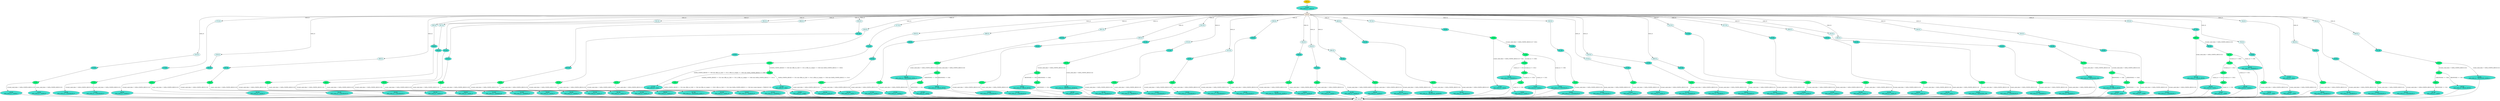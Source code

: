 strict digraph "" {
	node [label="\N"];
	"613:BL"	 [ast="<pyverilog.vparser.ast.Block object at 0x7f093246f490>",
		fillcolor=turquoise,
		label="613:BL
next_state_tx = DATA1_5;",
		statements="[<pyverilog.vparser.ast.BlockingSubstitution object at 0x7f093246f210>]",
		style=filled,
		typ=Block];
	"Leaf_209:AL"	 [def_var="['next_state_tx']",
		label="Leaf_209:AL"];
	"613:BL" -> "Leaf_209:AL"	 [cond="[]",
		lineno=None];
	"719:IF"	 [ast="<pyverilog.vparser.ast.IfStatement object at 0x7f093246f510>",
		fillcolor=springgreen,
		label="719:IF",
		statements="[]",
		style=filled,
		typ=IfStatement];
	"720:BL"	 [ast="<pyverilog.vparser.ast.Block object at 0x7f093246fb90>",
		fillcolor=turquoise,
		label="720:BL
next_state_tx = ADDRESS_1;",
		statements="[<pyverilog.vparser.ast.BlockingSubstitution object at 0x7f093246fbd0>]",
		style=filled,
		typ=Block];
	"719:IF" -> "720:BL"	 [cond="['count_tx']",
		label="(count_tx == 2'd1)",
		lineno=719];
	"723:IF"	 [ast="<pyverilog.vparser.ast.IfStatement object at 0x7f093246f610>",
		fillcolor=springgreen,
		label="723:IF",
		statements="[]",
		style=filled,
		typ=IfStatement];
	"719:IF" -> "723:IF"	 [cond="['count_tx']",
		label="!((count_tx == 2'd1))",
		lineno=719];
	"547:IF"	 [ast="<pyverilog.vparser.ast.IfStatement object at 0x7f093246fe50>",
		fillcolor=springgreen,
		label="547:IF",
		statements="[]",
		style=filled,
		typ=IfStatement];
	"552:BL"	 [ast="<pyverilog.vparser.ast.Block object at 0x7f093246fe10>",
		fillcolor=turquoise,
		label="552:BL
next_state_tx = RESPONSE_DATA0_1;",
		statements="[<pyverilog.vparser.ast.BlockingSubstitution object at 0x7f093246fed0>]",
		style=filled,
		typ=Block];
	"547:IF" -> "552:BL"	 [cond="['count_send_data', 'DATA_CONFIG_REG']",
		label="!((count_send_data != DATA_CONFIG_REG[13:2]))",
		lineno=547];
	"548:BL"	 [ast="<pyverilog.vparser.ast.Block object at 0x7f0932348090>",
		fillcolor=turquoise,
		label="548:BL
next_state_tx = DATA0_8;",
		statements="[<pyverilog.vparser.ast.BlockingSubstitution object at 0x7f09323480d0>]",
		style=filled,
		typ=Block];
	"547:IF" -> "548:BL"	 [cond="['count_send_data', 'DATA_CONFIG_REG']",
		label="(count_send_data != DATA_CONFIG_REG[13:2])",
		lineno=547];
	"254:BL"	 [ast="<pyverilog.vparser.ast.Block object at 0x7f09323485d0>",
		fillcolor=turquoise,
		label="254:BL
next_state_tx = CONTROLIN_2;",
		statements="[<pyverilog.vparser.ast.BlockingSubstitution object at 0x7f0932348450>]",
		style=filled,
		typ=Block];
	"254:BL" -> "Leaf_209:AL"	 [cond="[]",
		lineno=None];
	"335:IF"	 [ast="<pyverilog.vparser.ast.IfStatement object at 0x7f0932348610>",
		fillcolor=springgreen,
		label="335:IF",
		statements="[]",
		style=filled,
		typ=IfStatement];
	"340:BL"	 [ast="<pyverilog.vparser.ast.Block object at 0x7f0932348650>",
		fillcolor=turquoise,
		label="340:BL
next_state_tx = RESPONSE_CIN;",
		statements="[<pyverilog.vparser.ast.BlockingSubstitution object at 0x7f0932348690>]",
		style=filled,
		typ=Block];
	"335:IF" -> "340:BL"	 [cond="['count_send_data', 'DATA_CONFIG_REG']",
		label="!((count_send_data != DATA_CONFIG_REG[13:2]))",
		lineno=335];
	"336:BL"	 [ast="<pyverilog.vparser.ast.Block object at 0x7f0932348850>",
		fillcolor=turquoise,
		label="336:BL
next_state_tx = CONTROLIN_8;",
		statements="[<pyverilog.vparser.ast.BlockingSubstitution object at 0x7f0932348890>]",
		style=filled,
		typ=Block];
	"335:IF" -> "336:BL"	 [cond="['count_send_data', 'DATA_CONFIG_REG']",
		label="(count_send_data != DATA_CONFIG_REG[13:2])",
		lineno=335];
	"409:IF"	 [ast="<pyverilog.vparser.ast.IfStatement object at 0x7f0932348dd0>",
		fillcolor=springgreen,
		label="409:IF",
		statements="[]",
		style=filled,
		typ=IfStatement];
	"414:BL"	 [ast="<pyverilog.vparser.ast.Block object at 0x7f0932348e10>",
		fillcolor=turquoise,
		label="414:BL
next_state_tx = ADDRESS_6;",
		statements="[<pyverilog.vparser.ast.BlockingSubstitution object at 0x7f0932348e50>]",
		style=filled,
		typ=Block];
	"409:IF" -> "414:BL"	 [cond="['count_send_data', 'DATA_CONFIG_REG']",
		label="!((count_send_data != DATA_CONFIG_REG[13:2]))",
		lineno=409];
	"410:BL"	 [ast="<pyverilog.vparser.ast.Block object at 0x7f0932348fd0>",
		fillcolor=turquoise,
		label="410:BL
next_state_tx = ADDRESS_5;",
		statements="[<pyverilog.vparser.ast.BlockingSubstitution object at 0x7f0932349050>]",
		style=filled,
		typ=Block];
	"409:IF" -> "410:BL"	 [cond="['count_send_data', 'DATA_CONFIG_REG']",
		label="(count_send_data != DATA_CONFIG_REG[13:2])",
		lineno=409];
	"524:BL"	 [ast="<pyverilog.vparser.ast.Block object at 0x7f09323493d0>",
		fillcolor=turquoise,
		label="524:BL",
		statements="[]",
		style=filled,
		typ=Block];
	"525:IF"	 [ast="<pyverilog.vparser.ast.IfStatement object at 0x7f0932349410>",
		fillcolor=springgreen,
		label="525:IF",
		statements="[]",
		style=filled,
		typ=IfStatement];
	"524:BL" -> "525:IF"	 [cond="[]",
		lineno=None];
	"552:BL" -> "Leaf_209:AL"	 [cond="[]",
		lineno=None];
	"620:BL"	 [ast="<pyverilog.vparser.ast.Block object at 0x7f0932349b90>",
		fillcolor=turquoise,
		label="620:BL
next_state_tx = DATA1_5;",
		statements="[<pyverilog.vparser.ast.BlockingSubstitution object at 0x7f0932349a10>]",
		style=filled,
		typ=Block];
	"620:BL" -> "Leaf_209:AL"	 [cond="[]",
		lineno=None];
	"348:BL"	 [ast="<pyverilog.vparser.ast.Block object at 0x7f0932349dd0>",
		fillcolor=turquoise,
		label="348:BL
next_state_tx = RESPONSE_CIN;",
		statements="[<pyverilog.vparser.ast.BlockingSubstitution object at 0x7f0932349c10>]",
		style=filled,
		typ=Block];
	"348:BL" -> "Leaf_209:AL"	 [cond="[]",
		lineno=None];
	"523:CA"	 [ast="<pyverilog.vparser.ast.Case object at 0x7f0932349e50>",
		fillcolor=lightcyan,
		label="523:CA",
		statements="[]",
		style=filled,
		typ=Case];
	"523:CA" -> "524:BL"	 [cond="[]",
		lineno=None];
	"272:CA"	 [ast="<pyverilog.vparser.ast.Case object at 0x7f0932353390>",
		fillcolor=lightcyan,
		label="272:CA",
		statements="[]",
		style=filled,
		typ=Case];
	"273:BL"	 [ast="<pyverilog.vparser.ast.Block object at 0x7f0932353410>",
		fillcolor=turquoise,
		label="273:BL",
		statements="[]",
		style=filled,
		typ=Block];
	"272:CA" -> "273:BL"	 [cond="[]",
		lineno=None];
	"479:CA"	 [ast="<pyverilog.vparser.ast.Case object at 0x7f093234a150>",
		fillcolor=lightcyan,
		label="479:CA",
		statements="[]",
		style=filled,
		typ=Case];
	"480:BL"	 [ast="<pyverilog.vparser.ast.Block object at 0x7f093234a1d0>",
		fillcolor=turquoise,
		label="480:BL",
		statements="[]",
		style=filled,
		typ=Block];
	"479:CA" -> "480:BL"	 [cond="[]",
		lineno=None];
	"646:BL"	 [ast="<pyverilog.vparser.ast.Block object at 0x7f093234a850>",
		fillcolor=turquoise,
		label="646:BL
next_state_tx = DATA1_8;",
		statements="[<pyverilog.vparser.ast.BlockingSubstitution object at 0x7f093234a6d0>]",
		style=filled,
		typ=Block];
	"646:BL" -> "Leaf_209:AL"	 [cond="[]",
		lineno=None];
	"576:BL"	 [ast="<pyverilog.vparser.ast.Block object at 0x7f093234aa50>",
		fillcolor=turquoise,
		label="576:BL
next_state_tx = DATA1_1;",
		statements="[<pyverilog.vparser.ast.BlockingSubstitution object at 0x7f093234a8d0>]",
		style=filled,
		typ=Block];
	"576:BL" -> "Leaf_209:AL"	 [cond="[]",
		lineno=None];
	"508:BL"	 [ast="<pyverilog.vparser.ast.Block object at 0x7f093234b4d0>",
		fillcolor=turquoise,
		label="508:BL
next_state_tx = DATA0_5;",
		statements="[<pyverilog.vparser.ast.BlockingSubstitution object at 0x7f093234b510>]",
		style=filled,
		typ=Block];
	"508:BL" -> "Leaf_209:AL"	 [cond="[]",
		lineno=None];
	"700:BL"	 [ast="<pyverilog.vparser.ast.Block object at 0x7f093234ac50>",
		fillcolor=turquoise,
		label="700:BL
next_state_tx = STOP;",
		statements="[<pyverilog.vparser.ast.BlockingSubstitution object at 0x7f093234aad0>]",
		style=filled,
		typ=Block];
	"700:BL" -> "Leaf_209:AL"	 [cond="[]",
		lineno=None];
	"296:CA"	 [ast="<pyverilog.vparser.ast.Case object at 0x7f093234acd0>",
		fillcolor=lightcyan,
		label="296:CA",
		statements="[]",
		style=filled,
		typ=Case];
	"297:BL"	 [ast="<pyverilog.vparser.ast.Block object at 0x7f093234ad50>",
		fillcolor=turquoise,
		label="297:BL",
		statements="[]",
		style=filled,
		typ=Block];
	"296:CA" -> "297:BL"	 [cond="[]",
		lineno=None];
	"503:IF"	 [ast="<pyverilog.vparser.ast.IfStatement object at 0x7f093234b490>",
		fillcolor=springgreen,
		label="503:IF",
		statements="[]",
		style=filled,
		typ=IfStatement];
	"503:IF" -> "508:BL"	 [cond="['count_send_data', 'DATA_CONFIG_REG']",
		label="!((count_send_data != DATA_CONFIG_REG[13:2]))",
		lineno=503];
	"504:BL"	 [ast="<pyverilog.vparser.ast.Block object at 0x7f093234b6d0>",
		fillcolor=turquoise,
		label="504:BL
next_state_tx = DATA0_4;",
		statements="[<pyverilog.vparser.ast.BlockingSubstitution object at 0x7f093234b710>]",
		style=filled,
		typ=Block];
	"503:IF" -> "504:BL"	 [cond="['count_send_data', 'DATA_CONFIG_REG']",
		label="(count_send_data != DATA_CONFIG_REG[13:2])",
		lineno=503];
	"347:IF"	 [ast="<pyverilog.vparser.ast.IfStatement object at 0x7f093234bad0>",
		fillcolor=springgreen,
		label="347:IF",
		statements="[]",
		style=filled,
		typ=IfStatement];
	"347:IF" -> "348:BL"	 [cond="['count_send_data', 'DATA_CONFIG_REG']",
		label="(count_send_data != DATA_CONFIG_REG[13:2])",
		lineno=347];
	"351:IF"	 [ast="<pyverilog.vparser.ast.IfStatement object at 0x7f093234bb10>",
		fillcolor=springgreen,
		label="351:IF",
		statements="[]",
		style=filled,
		typ=IfStatement];
	"347:IF" -> "351:IF"	 [cond="['count_send_data', 'DATA_CONFIG_REG']",
		label="!((count_send_data != DATA_CONFIG_REG[13:2]))",
		lineno=347];
	"481:IF"	 [ast="<pyverilog.vparser.ast.IfStatement object at 0x7f093234a210>",
		fillcolor=springgreen,
		label="481:IF",
		statements="[]",
		style=filled,
		typ=IfStatement];
	"486:BL"	 [ast="<pyverilog.vparser.ast.Block object at 0x7f093234a250>",
		fillcolor=turquoise,
		label="486:BL
next_state_tx = DATA0_3;",
		statements="[<pyverilog.vparser.ast.BlockingSubstitution object at 0x7f093234a290>]",
		style=filled,
		typ=Block];
	"481:IF" -> "486:BL"	 [cond="['count_send_data', 'DATA_CONFIG_REG']",
		label="!((count_send_data != DATA_CONFIG_REG[13:2]))",
		lineno=481];
	"482:BL"	 [ast="<pyverilog.vparser.ast.Block object at 0x7f0932348d90>",
		fillcolor=turquoise,
		label="482:BL
next_state_tx = DATA0_2;",
		statements="[<pyverilog.vparser.ast.BlockingSubstitution object at 0x7f0932348c10>]",
		style=filled,
		typ=Block];
	"481:IF" -> "482:BL"	 [cond="['count_send_data', 'DATA_CONFIG_REG']",
		label="(count_send_data != DATA_CONFIG_REG[13:2])",
		lineno=481];
	"671:IF"	 [ast="<pyverilog.vparser.ast.IfStatement object at 0x7f093234c350>",
		fillcolor=springgreen,
		label="671:IF",
		statements="[]",
		style=filled,
		typ=IfStatement];
	"672:BL"	 [ast="<pyverilog.vparser.ast.Block object at 0x7f093234c390>",
		fillcolor=turquoise,
		label="672:BL
next_state_tx = NACK;",
		statements="[<pyverilog.vparser.ast.BlockingSubstitution object at 0x7f093234c3d0>]",
		style=filled,
		typ=Block];
	"671:IF" -> "672:BL"	 [cond="['RESPONSE']",
		label="(RESPONSE == 1'b1)",
		lineno=671];
	"595:CA"	 [ast="<pyverilog.vparser.ast.Case object at 0x7f093234c650>",
		fillcolor=lightcyan,
		label="595:CA",
		statements="[]",
		style=filled,
		typ=Case];
	"596:BL"	 [ast="<pyverilog.vparser.ast.Block object at 0x7f093234c6d0>",
		fillcolor=turquoise,
		label="596:BL",
		statements="[]",
		style=filled,
		typ=Block];
	"595:CA" -> "596:BL"	 [cond="[]",
		lineno=None];
	"607:BL"	 [ast="<pyverilog.vparser.ast.Block object at 0x7f093234d450>",
		fillcolor=turquoise,
		label="607:BL",
		statements="[]",
		style=filled,
		typ=Block];
	"608:IF"	 [ast="<pyverilog.vparser.ast.IfStatement object at 0x7f093234d490>",
		fillcolor=springgreen,
		label="608:IF",
		statements="[]",
		style=filled,
		typ=IfStatement];
	"607:BL" -> "608:IF"	 [cond="[]",
		lineno=None];
	"546:BL"	 [ast="<pyverilog.vparser.ast.Block object at 0x7f0932359e50>",
		fillcolor=turquoise,
		label="546:BL",
		statements="[]",
		style=filled,
		typ=Block];
	"546:BL" -> "547:IF"	 [cond="[]",
		lineno=None];
	"218:BL"	 [ast="<pyverilog.vparser.ast.Block object at 0x7f093234d910>",
		fillcolor=turquoise,
		label="218:BL",
		statements="[]",
		style=filled,
		typ=Block];
	"220:IF"	 [ast="<pyverilog.vparser.ast.IfStatement object at 0x7f093234d950>",
		fillcolor=springgreen,
		label="220:IF",
		statements="[]",
		style=filled,
		typ=IfStatement];
	"218:BL" -> "220:IF"	 [cond="[]",
		lineno=None];
	"407:CA"	 [ast="<pyverilog.vparser.ast.Case object at 0x7f093234f490>",
		fillcolor=lightcyan,
		label="407:CA",
		statements="[]",
		style=filled,
		typ=Case];
	"408:BL"	 [ast="<pyverilog.vparser.ast.Block object at 0x7f093234f510>",
		fillcolor=turquoise,
		label="408:BL",
		statements="[]",
		style=filled,
		typ=Block];
	"407:CA" -> "408:BL"	 [cond="[]",
		lineno=None];
	"501:CA"	 [ast="<pyverilog.vparser.ast.Case object at 0x7f093234fc10>",
		fillcolor=lightcyan,
		label="501:CA",
		statements="[]",
		style=filled,
		typ=Case];
	"502:BL"	 [ast="<pyverilog.vparser.ast.Block object at 0x7f093234fc90>",
		fillcolor=turquoise,
		label="502:BL",
		statements="[]",
		style=filled,
		typ=Block];
	"501:CA" -> "502:BL"	 [cond="[]",
		lineno=None];
	"287:IF"	 [ast="<pyverilog.vparser.ast.IfStatement object at 0x7f093234fd50>",
		fillcolor=springgreen,
		label="287:IF",
		statements="[]",
		style=filled,
		typ=IfStatement];
	"288:BL"	 [ast="<pyverilog.vparser.ast.Block object at 0x7f093234fd90>",
		fillcolor=turquoise,
		label="288:BL
next_state_tx = CONTROLIN_4;",
		statements="[<pyverilog.vparser.ast.BlockingSubstitution object at 0x7f093234fdd0>]",
		style=filled,
		typ=Block];
	"287:IF" -> "288:BL"	 [cond="['count_send_data', 'DATA_CONFIG_REG']",
		label="(count_send_data != DATA_CONFIG_REG[13:2])",
		lineno=287];
	"292:BL"	 [ast="<pyverilog.vparser.ast.Block object at 0x7f093234a0d0>",
		fillcolor=turquoise,
		label="292:BL
next_state_tx = CONTROLIN_5;",
		statements="[<pyverilog.vparser.ast.BlockingSubstitution object at 0x7f0932349f10>]",
		style=filled,
		typ=Block];
	"287:IF" -> "292:BL"	 [cond="['count_send_data', 'DATA_CONFIG_REG']",
		label="!((count_send_data != DATA_CONFIG_REG[13:2]))",
		lineno=287];
	"471:BL"	 [ast="<pyverilog.vparser.ast.Block object at 0x7f0932350350>",
		fillcolor=turquoise,
		label="471:BL
next_state_tx = DATA0_1;",
		statements="[<pyverilog.vparser.ast.BlockingSubstitution object at 0x7f09323501d0>]",
		style=filled,
		typ=Block];
	"471:BL" -> "Leaf_209:AL"	 [cond="[]",
		lineno=None];
	"584:CA"	 [ast="<pyverilog.vparser.ast.Case object at 0x7f09323503d0>",
		fillcolor=lightcyan,
		label="584:CA",
		statements="[]",
		style=filled,
		typ=Case];
	"585:BL"	 [ast="<pyverilog.vparser.ast.Block object at 0x7f0932350450>",
		fillcolor=turquoise,
		label="585:BL",
		statements="[]",
		style=filled,
		typ=Block];
	"584:CA" -> "585:BL"	 [cond="[]",
		lineno=None];
	"606:CA"	 [ast="<pyverilog.vparser.ast.Case object at 0x7f0932350b50>",
		fillcolor=lightcyan,
		label="606:CA",
		statements="[]",
		style=filled,
		typ=Case];
	"606:CA" -> "607:BL"	 [cond="[]",
		lineno=None];
	"710:BL"	 [ast="<pyverilog.vparser.ast.Block object at 0x7f0932350d90>",
		fillcolor=turquoise,
		label="710:BL
next_state_tx = NACK;",
		statements="[<pyverilog.vparser.ast.BlockingSubstitution object at 0x7f0932350c10>]",
		style=filled,
		typ=Block];
	"710:BL" -> "Leaf_209:AL"	 [cond="[]",
		lineno=None];
	"650:CA"	 [ast="<pyverilog.vparser.ast.Case object at 0x7f0932350e10>",
		fillcolor=lightcyan,
		label="650:CA",
		statements="[]",
		style=filled,
		typ=Case];
	"651:BL"	 [ast="<pyverilog.vparser.ast.Block object at 0x7f0932350e90>",
		fillcolor=turquoise,
		label="651:BL",
		statements="[]",
		style=filled,
		typ=Block];
	"650:CA" -> "651:BL"	 [cond="[]",
		lineno=None];
	"586:IF"	 [ast="<pyverilog.vparser.ast.IfStatement object at 0x7f0932350490>",
		fillcolor=springgreen,
		label="586:IF",
		statements="[]",
		style=filled,
		typ=IfStatement];
	"585:BL" -> "586:IF"	 [cond="[]",
		lineno=None];
	"681:BL"	 [ast="<pyverilog.vparser.ast.Block object at 0x7f0932351790>",
		fillcolor=turquoise,
		label="681:BL
next_state_tx = DELAY_BYTES;",
		statements="[<pyverilog.vparser.ast.BlockingSubstitution object at 0x7f0932351610>]",
		style=filled,
		typ=Block];
	"681:BL" -> "Leaf_209:AL"	 [cond="[]",
		lineno=None];
	"387:IF"	 [ast="<pyverilog.vparser.ast.IfStatement object at 0x7f0932351810>",
		fillcolor=springgreen,
		label="387:IF",
		statements="[]",
		style=filled,
		typ=IfStatement];
	"388:BL"	 [ast="<pyverilog.vparser.ast.Block object at 0x7f0932351a50>",
		fillcolor=turquoise,
		label="388:BL
next_state_tx = ADDRESS_3;",
		statements="[<pyverilog.vparser.ast.BlockingSubstitution object at 0x7f0932351a90>]",
		style=filled,
		typ=Block];
	"387:IF" -> "388:BL"	 [cond="['count_send_data', 'DATA_CONFIG_REG']",
		label="(count_send_data != DATA_CONFIG_REG[13:2])",
		lineno=387];
	"392:BL"	 [ast="<pyverilog.vparser.ast.Block object at 0x7f0932351850>",
		fillcolor=turquoise,
		label="392:BL
next_state_tx = ADDRESS_4;",
		statements="[<pyverilog.vparser.ast.BlockingSubstitution object at 0x7f0932351890>]",
		style=filled,
		typ=Block];
	"387:IF" -> "392:BL"	 [cond="['count_send_data', 'DATA_CONFIG_REG']",
		label="!((count_send_data != DATA_CONFIG_REG[13:2]))",
		lineno=387];
	"618:BL"	 [ast="<pyverilog.vparser.ast.Block object at 0x7f093235ae50>",
		fillcolor=turquoise,
		label="618:BL",
		statements="[]",
		style=filled,
		typ=Block];
	"619:IF"	 [ast="<pyverilog.vparser.ast.IfStatement object at 0x7f093235ae90>",
		fillcolor=springgreen,
		label="619:IF",
		statements="[]",
		style=filled,
		typ=IfStatement];
	"618:BL" -> "619:IF"	 [cond="[]",
		lineno=None];
	"429:CA"	 [ast="<pyverilog.vparser.ast.Case object at 0x7f0932356c10>",
		fillcolor=lightcyan,
		label="429:CA",
		statements="[]",
		style=filled,
		typ=Case];
	"430:BL"	 [ast="<pyverilog.vparser.ast.Block object at 0x7f0932356c90>",
		fillcolor=turquoise,
		label="430:BL",
		statements="[]",
		style=filled,
		typ=Block];
	"429:CA" -> "430:BL"	 [cond="[]",
		lineno=None];
	"504:BL" -> "Leaf_209:AL"	 [cond="[]",
		lineno=None];
	"566:IF"	 [ast="<pyverilog.vparser.ast.IfStatement object at 0x7f0932352090>",
		fillcolor=springgreen,
		label="566:IF",
		statements="[]",
		style=filled,
		typ=IfStatement];
	"567:BL"	 [ast="<pyverilog.vparser.ast.Block object at 0x7f09323520d0>",
		fillcolor=turquoise,
		label="567:BL
next_state_tx = NACK;",
		statements="[<pyverilog.vparser.ast.BlockingSubstitution object at 0x7f0932352110>]",
		style=filled,
		typ=Block];
	"566:IF" -> "567:BL"	 [cond="['RESPONSE']",
		label="(RESPONSE == 1'b1)",
		lineno=566];
	"216:CS"	 [ast="<pyverilog.vparser.ast.CaseStatement object at 0x7f0932352390>",
		fillcolor=linen,
		label="216:CS",
		statements="[]",
		style=filled,
		typ=CaseStatement];
	"216:CS" -> "523:CA"	 [cond="['state_tx']",
		label=state_tx,
		lineno=216];
	"216:CS" -> "272:CA"	 [cond="['state_tx']",
		label=state_tx,
		lineno=216];
	"216:CS" -> "479:CA"	 [cond="['state_tx']",
		label=state_tx,
		lineno=216];
	"216:CS" -> "296:CA"	 [cond="['state_tx']",
		label=state_tx,
		lineno=216];
	"216:CS" -> "595:CA"	 [cond="['state_tx']",
		label=state_tx,
		lineno=216];
	"216:CS" -> "407:CA"	 [cond="['state_tx']",
		label=state_tx,
		lineno=216];
	"216:CS" -> "501:CA"	 [cond="['state_tx']",
		label=state_tx,
		lineno=216];
	"216:CS" -> "584:CA"	 [cond="['state_tx']",
		label=state_tx,
		lineno=216];
	"216:CS" -> "606:CA"	 [cond="['state_tx']",
		label=state_tx,
		lineno=216];
	"216:CS" -> "650:CA"	 [cond="['state_tx']",
		label=state_tx,
		lineno=216];
	"216:CS" -> "429:CA"	 [cond="['state_tx']",
		label=state_tx,
		lineno=216];
	"217:CA"	 [ast="<pyverilog.vparser.ast.Case object at 0x7f0932352450>",
		fillcolor=lightcyan,
		label="217:CA",
		statements="[]",
		style=filled,
		typ=Case];
	"216:CS" -> "217:CA"	 [cond="['state_tx']",
		label=state_tx,
		lineno=216];
	"628:CA"	 [ast="<pyverilog.vparser.ast.Case object at 0x7f093235b390>",
		fillcolor=lightcyan,
		label="628:CA",
		statements="[]",
		style=filled,
		typ=Case];
	"216:CS" -> "628:CA"	 [cond="['state_tx']",
		label=state_tx,
		lineno=216];
	"468:CA"	 [ast="<pyverilog.vparser.ast.Case object at 0x7f0932358190>",
		fillcolor=lightcyan,
		label="468:CA",
		statements="[]",
		style=filled,
		typ=Case];
	"216:CS" -> "468:CA"	 [cond="['state_tx']",
		label=state_tx,
		lineno=216];
	"661:CA"	 [ast="<pyverilog.vparser.ast.Case object at 0x7f093235c0d0>",
		fillcolor=lightcyan,
		label="661:CA",
		statements="[]",
		style=filled,
		typ=Case];
	"216:CS" -> "661:CA"	 [cond="['state_tx']",
		label=state_tx,
		lineno=216];
	"308:CA"	 [ast="<pyverilog.vparser.ast.Case object at 0x7f0932353c50>",
		fillcolor=lightcyan,
		label="308:CA",
		statements="[]",
		style=filled,
		typ=Case];
	"216:CS" -> "308:CA"	 [cond="['state_tx']",
		label=state_tx,
		lineno=216];
	"451:CA"	 [ast="<pyverilog.vparser.ast.Case object at 0x7f0932357550>",
		fillcolor=lightcyan,
		label="451:CA",
		statements="[]",
		style=filled,
		typ=Case];
	"216:CS" -> "451:CA"	 [cond="['state_tx']",
		label=state_tx,
		lineno=216];
	"374:CA"	 [ast="<pyverilog.vparser.ast.Case object at 0x7f0932355610>",
		fillcolor=lightcyan,
		label="374:CA",
		statements="[]",
		style=filled,
		typ=Case];
	"216:CS" -> "374:CA"	 [cond="['state_tx']",
		label=state_tx,
		lineno=216];
	"247:CA"	 [ast="<pyverilog.vparser.ast.Case object at 0x7f0932352650>",
		fillcolor=lightcyan,
		label="247:CA",
		statements="[]",
		style=filled,
		typ=Case];
	"216:CS" -> "247:CA"	 [cond="['state_tx']",
		label=state_tx,
		lineno=216];
	"259:CA"	 [ast="<pyverilog.vparser.ast.Case object at 0x7f0932352bd0>",
		fillcolor=lightcyan,
		label="259:CA",
		statements="[]",
		style=filled,
		typ=Case];
	"216:CS" -> "259:CA"	 [cond="['state_tx']",
		label=state_tx,
		lineno=216];
	"545:CA"	 [ast="<pyverilog.vparser.ast.Case object at 0x7f0932359dd0>",
		fillcolor=lightcyan,
		label="545:CA",
		statements="[]",
		style=filled,
		typ=Case];
	"216:CS" -> "545:CA"	 [cond="['state_tx']",
		label=state_tx,
		lineno=216];
	"534:CA"	 [ast="<pyverilog.vparser.ast.Case object at 0x7f0932359650>",
		fillcolor=lightcyan,
		label="534:CA",
		statements="[]",
		style=filled,
		typ=Case];
	"216:CS" -> "534:CA"	 [cond="['state_tx']",
		label=state_tx,
		lineno=216];
	"490:CA"	 [ast="<pyverilog.vparser.ast.Case object at 0x7f0932358710>",
		fillcolor=lightcyan,
		label="490:CA",
		statements="[]",
		style=filled,
		typ=Case];
	"216:CS" -> "490:CA"	 [cond="['state_tx']",
		label=state_tx,
		lineno=216];
	"440:CA"	 [ast="<pyverilog.vparser.ast.Case object at 0x7f0932356d50>",
		fillcolor=lightcyan,
		label="440:CA",
		statements="[]",
		style=filled,
		typ=Case];
	"216:CS" -> "440:CA"	 [cond="['state_tx']",
		label=state_tx,
		lineno=216];
	"707:CA"	 [ast="<pyverilog.vparser.ast.Case object at 0x7f093235d810>",
		fillcolor=lightcyan,
		label="707:CA",
		statements="[]",
		style=filled,
		typ=Case];
	"216:CS" -> "707:CA"	 [cond="['state_tx']",
		label=state_tx,
		lineno=216];
	"320:CA"	 [ast="<pyverilog.vparser.ast.Case object at 0x7f0932354410>",
		fillcolor=lightcyan,
		label="320:CA",
		statements="[]",
		style=filled,
		typ=Case];
	"216:CS" -> "320:CA"	 [cond="['state_tx']",
		label=state_tx,
		lineno=216];
	"573:CA"	 [ast="<pyverilog.vparser.ast.Case object at 0x7f093235a850>",
		fillcolor=lightcyan,
		label="573:CA",
		statements="[]",
		style=filled,
		typ=Case];
	"216:CS" -> "573:CA"	 [cond="['state_tx']",
		label=state_tx,
		lineno=216];
	"418:CA"	 [ast="<pyverilog.vparser.ast.Case object at 0x7f0932356490>",
		fillcolor=lightcyan,
		label="418:CA",
		statements="[]",
		style=filled,
		typ=Case];
	"216:CS" -> "418:CA"	 [cond="['state_tx']",
		label=state_tx,
		lineno=216];
	"396:CA"	 [ast="<pyverilog.vparser.ast.Case object at 0x7f0932355ed0>",
		fillcolor=lightcyan,
		label="396:CA",
		statements="[]",
		style=filled,
		typ=Case];
	"216:CS" -> "396:CA"	 [cond="['state_tx']",
		label=state_tx,
		lineno=216];
	"512:CA"	 [ast="<pyverilog.vparser.ast.Case object at 0x7f0932358e90>",
		fillcolor=lightcyan,
		label="512:CA",
		statements="[]",
		style=filled,
		typ=Case];
	"216:CS" -> "512:CA"	 [cond="['state_tx']",
		label=state_tx,
		lineno=216];
	"617:CA"	 [ast="<pyverilog.vparser.ast.Case object at 0x7f093235add0>",
		fillcolor=lightcyan,
		label="617:CA",
		statements="[]",
		style=filled,
		typ=Case];
	"216:CS" -> "617:CA"	 [cond="['state_tx']",
		label=state_tx,
		lineno=216];
	"639:CA"	 [ast="<pyverilog.vparser.ast.Case object at 0x7f093235bb10>",
		fillcolor=lightcyan,
		label="639:CA",
		statements="[]",
		style=filled,
		typ=Case];
	"216:CS" -> "639:CA"	 [cond="['state_tx']",
		label=state_tx,
		lineno=216];
	"332:CA"	 [ast="<pyverilog.vparser.ast.Case object at 0x7f0932354b90>",
		fillcolor=lightcyan,
		label="332:CA",
		statements="[]",
		style=filled,
		typ=Case];
	"216:CS" -> "332:CA"	 [cond="['state_tx']",
		label=state_tx,
		lineno=216];
	"363:CA"	 [ast="<pyverilog.vparser.ast.Case object at 0x7f0932354e50>",
		fillcolor=lightcyan,
		label="363:CA",
		statements="[]",
		style=filled,
		typ=Case];
	"216:CS" -> "363:CA"	 [cond="['state_tx']",
		label=state_tx,
		lineno=216];
	"344:CA"	 [ast="<pyverilog.vparser.ast.Case object at 0x7f0932354cd0>",
		fillcolor=lightcyan,
		label="344:CA",
		statements="[]",
		style=filled,
		typ=Case];
	"216:CS" -> "344:CA"	 [cond="['state_tx']",
		label=state_tx,
		lineno=216];
	"235:CA"	 [ast="<pyverilog.vparser.ast.Case object at 0x7f0932352510>",
		fillcolor=lightcyan,
		label="235:CA",
		statements="[]",
		style=filled,
		typ=Case];
	"216:CS" -> "235:CA"	 [cond="['state_tx']",
		label=state_tx,
		lineno=216];
	"676:CA"	 [ast="<pyverilog.vparser.ast.Case object at 0x7f093235c9d0>",
		fillcolor=lightcyan,
		label="676:CA",
		statements="[]",
		style=filled,
		typ=Case];
	"216:CS" -> "676:CA"	 [cond="['state_tx']",
		label=state_tx,
		lineno=216];
	"733:CA"	 [ast="<pyverilog.vparser.ast.Case object at 0x7f093235df90>",
		fillcolor=lightcyan,
		label="733:CA",
		statements="[]",
		style=filled,
		typ=Case];
	"216:CS" -> "733:CA"	 [cond="['state_tx']",
		label=state_tx,
		lineno=216];
	"744:CA"	 [ast="<pyverilog.vparser.ast.Case object at 0x7f093235e750>",
		fillcolor=lightcyan,
		label="744:CA",
		statements="[]",
		style=filled,
		typ=Case];
	"216:CS" -> "744:CA"	 [cond="['state_tx']",
		label=state_tx,
		lineno=216];
	"385:CA"	 [ast="<pyverilog.vparser.ast.Case object at 0x7f0932355d90>",
		fillcolor=lightcyan,
		label="385:CA",
		statements="[]",
		style=filled,
		typ=Case];
	"216:CS" -> "385:CA"	 [cond="['state_tx']",
		label=state_tx,
		lineno=216];
	"284:CA"	 [ast="<pyverilog.vparser.ast.Case object at 0x7f0932353b10>",
		fillcolor=lightcyan,
		label="284:CA",
		statements="[]",
		style=filled,
		typ=Case];
	"216:CS" -> "284:CA"	 [cond="['state_tx']",
		label=state_tx,
		lineno=216];
	"556:CA"	 [ast="<pyverilog.vparser.ast.Case object at 0x7f0932359f10>",
		fillcolor=lightcyan,
		label="556:CA",
		statements="[]",
		style=filled,
		typ=Case];
	"216:CS" -> "556:CA"	 [cond="['state_tx']",
		label=state_tx,
		lineno=216];
	"398:IF"	 [ast="<pyverilog.vparser.ast.IfStatement object at 0x7f0932355f90>",
		fillcolor=springgreen,
		label="398:IF",
		statements="[]",
		style=filled,
		typ=IfStatement];
	"399:BL"	 [ast="<pyverilog.vparser.ast.Block object at 0x7f0932351fd0>",
		fillcolor=turquoise,
		label="399:BL
next_state_tx = ADDRESS_4;",
		statements="[<pyverilog.vparser.ast.BlockingSubstitution object at 0x7f0932351e50>]",
		style=filled,
		typ=Block];
	"398:IF" -> "399:BL"	 [cond="['count_send_data', 'DATA_CONFIG_REG']",
		label="(count_send_data != DATA_CONFIG_REG[13:2])",
		lineno=398];
	"403:BL"	 [ast="<pyverilog.vparser.ast.Block object at 0x7f0932355fd0>",
		fillcolor=turquoise,
		label="403:BL
next_state_tx = ADDRESS_5;",
		statements="[<pyverilog.vparser.ast.BlockingSubstitution object at 0x7f0932356050>]",
		style=filled,
		typ=Block];
	"398:IF" -> "403:BL"	 [cond="['count_send_data', 'DATA_CONFIG_REG']",
		label="!((count_send_data != DATA_CONFIG_REG[13:2]))",
		lineno=398];
	"420:IF"	 [ast="<pyverilog.vparser.ast.IfStatement object at 0x7f0932356550>",
		fillcolor=springgreen,
		label="420:IF",
		statements="[]",
		style=filled,
		typ=IfStatement];
	"421:BL"	 [ast="<pyverilog.vparser.ast.Block object at 0x7f09323567d0>",
		fillcolor=turquoise,
		label="421:BL
next_state_tx = ADDRESS_6;",
		statements="[<pyverilog.vparser.ast.BlockingSubstitution object at 0x7f0932356810>]",
		style=filled,
		typ=Block];
	"420:IF" -> "421:BL"	 [cond="['count_send_data', 'DATA_CONFIG_REG']",
		label="(count_send_data != DATA_CONFIG_REG[13:2])",
		lineno=420];
	"425:BL"	 [ast="<pyverilog.vparser.ast.Block object at 0x7f0932356590>",
		fillcolor=turquoise,
		label="425:BL
next_state_tx = ADDRESS_7;",
		statements="[<pyverilog.vparser.ast.BlockingSubstitution object at 0x7f09323565d0>]",
		style=filled,
		typ=Block];
	"420:IF" -> "425:BL"	 [cond="['count_send_data', 'DATA_CONFIG_REG']",
		label="!((count_send_data != DATA_CONFIG_REG[13:2]))",
		lineno=420];
	"695:IF"	 [ast="<pyverilog.vparser.ast.IfStatement object at 0x7f093235cb90>",
		fillcolor=springgreen,
		label="695:IF",
		statements="[]",
		style=filled,
		typ=IfStatement];
	"696:BL"	 [ast="<pyverilog.vparser.ast.Block object at 0x7f093235cd10>",
		fillcolor=turquoise,
		label="696:BL
next_state_tx = DATA1_1;",
		statements="[<pyverilog.vparser.ast.BlockingSubstitution object at 0x7f093235cd50>]",
		style=filled,
		typ=Block];
	"695:IF" -> "696:BL"	 [cond="['count_tx']",
		label="(count_tx == 2'd2)",
		lineno=695];
	"699:IF"	 [ast="<pyverilog.vparser.ast.IfStatement object at 0x7f093235cbd0>",
		fillcolor=springgreen,
		label="699:IF",
		statements="[]",
		style=filled,
		typ=IfStatement];
	"695:IF" -> "699:IF"	 [cond="['count_tx']",
		label="!((count_tx == 2'd2))",
		lineno=695];
	"217:CA" -> "218:BL"	 [cond="[]",
		lineno=None];
	"436:BL"	 [ast="<pyverilog.vparser.ast.Block object at 0x7f093234f610>",
		fillcolor=turquoise,
		label="436:BL
next_state_tx = ADDRESS_8;",
		statements="[<pyverilog.vparser.ast.BlockingSubstitution object at 0x7f093234f650>]",
		style=filled,
		typ=Block];
	"436:BL" -> "Leaf_209:AL"	 [cond="[]",
		lineno=None];
	"663:IF"	 [ast="<pyverilog.vparser.ast.IfStatement object at 0x7f093235c1d0>",
		fillcolor=springgreen,
		label="663:IF",
		statements="[]",
		style=filled,
		typ=IfStatement];
	"664:BL"	 [ast="<pyverilog.vparser.ast.Block object at 0x7f093235c550>",
		fillcolor=turquoise,
		label="664:BL
next_state_tx = RESPONSE_DATA1_1;",
		statements="[<pyverilog.vparser.ast.BlockingSubstitution object at 0x7f093235c590>]",
		style=filled,
		typ=Block];
	"663:IF" -> "664:BL"	 [cond="['count_send_data', 'DATA_CONFIG_REG']",
		label="(count_send_data != DATA_CONFIG_REG[13:2])",
		lineno=663];
	"667:IF"	 [ast="<pyverilog.vparser.ast.IfStatement object at 0x7f093235c210>",
		fillcolor=springgreen,
		label="667:IF",
		statements="[]",
		style=filled,
		typ=IfStatement];
	"663:IF" -> "667:IF"	 [cond="['count_send_data', 'DATA_CONFIG_REG']",
		label="!((count_send_data != DATA_CONFIG_REG[13:2]))",
		lineno=663];
	"728:BL"	 [ast="<pyverilog.vparser.ast.Block object at 0x7f093246f650>",
		fillcolor=turquoise,
		label="728:BL
next_state_tx = DATA1_1;",
		statements="[<pyverilog.vparser.ast.BlockingSubstitution object at 0x7f093246f6d0>]",
		style=filled,
		typ=Block];
	"728:BL" -> "Leaf_209:AL"	 [cond="[]",
		lineno=None];
	"563:BL"	 [ast="<pyverilog.vparser.ast.Block object at 0x7f093235a0d0>",
		fillcolor=turquoise,
		label="563:BL
next_state_tx = DELAY_BYTES;",
		statements="[<pyverilog.vparser.ast.BlockingSubstitution object at 0x7f093235a110>]",
		style=filled,
		typ=Block];
	"563:BL" -> "Leaf_209:AL"	 [cond="[]",
		lineno=None];
	"323:IF"	 [ast="<pyverilog.vparser.ast.IfStatement object at 0x7f09323544d0>",
		fillcolor=springgreen,
		label="323:IF",
		statements="[]",
		style=filled,
		typ=IfStatement];
	"328:BL"	 [ast="<pyverilog.vparser.ast.Block object at 0x7f0932354510>",
		fillcolor=turquoise,
		label="328:BL
next_state_tx = CONTROLIN_8;",
		statements="[<pyverilog.vparser.ast.BlockingSubstitution object at 0x7f0932354550>]",
		style=filled,
		typ=Block];
	"323:IF" -> "328:BL"	 [cond="['count_send_data', 'DATA_CONFIG_REG']",
		label="!((count_send_data != DATA_CONFIG_REG[13:2]))",
		lineno=323];
	"324:BL"	 [ast="<pyverilog.vparser.ast.Block object at 0x7f0932354750>",
		fillcolor=turquoise,
		label="324:BL
next_state_tx = CONTROLIN_7;",
		statements="[<pyverilog.vparser.ast.BlockingSubstitution object at 0x7f0932354790>]",
		style=filled,
		typ=Block];
	"323:IF" -> "324:BL"	 [cond="['count_send_data', 'DATA_CONFIG_REG']",
		label="(count_send_data != DATA_CONFIG_REG[13:2])",
		lineno=323];
	"629:BL"	 [ast="<pyverilog.vparser.ast.Block object at 0x7f093235b410>",
		fillcolor=turquoise,
		label="629:BL",
		statements="[]",
		style=filled,
		typ=Block];
	"628:CA" -> "629:BL"	 [cond="[]",
		lineno=None];
	"557:BL"	 [ast="<pyverilog.vparser.ast.Block object at 0x7f0932359fd0>",
		fillcolor=turquoise,
		label="557:BL",
		statements="[]",
		style=filled,
		typ=Block];
	"558:IF"	 [ast="<pyverilog.vparser.ast.IfStatement object at 0x7f093235a050>",
		fillcolor=springgreen,
		label="558:IF",
		statements="[]",
		style=filled,
		typ=IfStatement];
	"557:BL" -> "558:IF"	 [cond="[]",
		lineno=None];
	"668:BL"	 [ast="<pyverilog.vparser.ast.Block object at 0x7f093235c250>",
		fillcolor=turquoise,
		label="668:BL
next_state_tx = DELAY_BYTES;",
		statements="[<pyverilog.vparser.ast.BlockingSubstitution object at 0x7f093235c290>]",
		style=filled,
		typ=Block];
	"668:BL" -> "Leaf_209:AL"	 [cond="[]",
		lineno=None];
	"491:BL"	 [ast="<pyverilog.vparser.ast.Block object at 0x7f0932358790>",
		fillcolor=turquoise,
		label="491:BL",
		statements="[]",
		style=filled,
		typ=Block];
	"492:IF"	 [ast="<pyverilog.vparser.ast.IfStatement object at 0x7f09323587d0>",
		fillcolor=springgreen,
		label="492:IF",
		statements="[]",
		style=filled,
		typ=IfStatement];
	"491:BL" -> "492:IF"	 [cond="[]",
		lineno=None];
	"587:BL"	 [ast="<pyverilog.vparser.ast.Block object at 0x7f0932350710>",
		fillcolor=turquoise,
		label="587:BL
next_state_tx = DATA1_2;",
		statements="[<pyverilog.vparser.ast.BlockingSubstitution object at 0x7f0932350750>]",
		style=filled,
		typ=Block];
	"586:IF" -> "587:BL"	 [cond="['count_send_data', 'DATA_CONFIG_REG']",
		label="(count_send_data != DATA_CONFIG_REG[13:2])",
		lineno=586];
	"591:BL"	 [ast="<pyverilog.vparser.ast.Block object at 0x7f09323504d0>",
		fillcolor=turquoise,
		label="591:BL
next_state_tx = DATA1_3;",
		statements="[<pyverilog.vparser.ast.BlockingSubstitution object at 0x7f0932350510>]",
		style=filled,
		typ=Block];
	"586:IF" -> "591:BL"	 [cond="['count_send_data', 'DATA_CONFIG_REG']",
		label="!((count_send_data != DATA_CONFIG_REG[13:2]))",
		lineno=586];
	"631:BL"	 [ast="<pyverilog.vparser.ast.Block object at 0x7f093235b6d0>",
		fillcolor=turquoise,
		label="631:BL
next_state_tx = DATA1_6;",
		statements="[<pyverilog.vparser.ast.BlockingSubstitution object at 0x7f093235b710>]",
		style=filled,
		typ=Block];
	"631:BL" -> "Leaf_209:AL"	 [cond="[]",
		lineno=None];
	"352:BL"	 [ast="<pyverilog.vparser.ast.Block object at 0x7f093234be50>",
		fillcolor=turquoise,
		label="352:BL
next_state_tx = DELAY_BYTES;",
		statements="[<pyverilog.vparser.ast.BlockingSubstitution object at 0x7f093234be90>]",
		style=filled,
		typ=Block];
	"351:IF" -> "352:BL"	 [cond="['RESPONSE']",
		label="(RESPONSE == 1'b0)",
		lineno=351];
	"355:IF"	 [ast="<pyverilog.vparser.ast.IfStatement object at 0x7f093234bb50>",
		fillcolor=springgreen,
		label="355:IF",
		statements="[]",
		style=filled,
		typ=IfStatement];
	"351:IF" -> "355:IF"	 [cond="['RESPONSE']",
		label="!((RESPONSE == 1'b0))",
		lineno=351];
	"469:BL"	 [ast="<pyverilog.vparser.ast.Block object at 0x7f0932358210>",
		fillcolor=turquoise,
		label="469:BL",
		statements="[]",
		style=filled,
		typ=Block];
	"468:CA" -> "469:BL"	 [cond="[]",
		lineno=None];
	"370:BL"	 [ast="<pyverilog.vparser.ast.Block object at 0x7f0932354f50>",
		fillcolor=turquoise,
		label="370:BL
next_state_tx = ADDRESS_2;",
		statements="[<pyverilog.vparser.ast.BlockingSubstitution object at 0x7f0932354f90>]",
		style=filled,
		typ=Block];
	"370:BL" -> "Leaf_209:AL"	 [cond="[]",
		lineno=None];
	"662:BL"	 [ast="<pyverilog.vparser.ast.Block object at 0x7f093235c190>",
		fillcolor=turquoise,
		label="662:BL",
		statements="[]",
		style=filled,
		typ=Block];
	"661:CA" -> "662:BL"	 [cond="[]",
		lineno=None];
	"715:IF"	 [ast="<pyverilog.vparser.ast.IfStatement object at 0x7f093235d950>",
		fillcolor=springgreen,
		label="715:IF",
		statements="[]",
		style=filled,
		typ=IfStatement];
	"715:IF" -> "719:IF"	 [cond="['count_tx']",
		label="!((count_tx == 2'd0))",
		lineno=715];
	"716:BL"	 [ast="<pyverilog.vparser.ast.Block object at 0x7f093235d990>",
		fillcolor=turquoise,
		label="716:BL
next_state_tx = CONTROLIN_1;",
		statements="[<pyverilog.vparser.ast.BlockingSubstitution object at 0x7f093235d9d0>]",
		style=filled,
		typ=Block];
	"715:IF" -> "716:BL"	 [cond="['count_tx']",
		label="(count_tx == 2'd0)",
		lineno=715];
	"574:BL"	 [ast="<pyverilog.vparser.ast.Block object at 0x7f093235a8d0>",
		fillcolor=turquoise,
		label="574:BL",
		statements="[]",
		style=filled,
		typ=Block];
	"575:IF"	 [ast="<pyverilog.vparser.ast.IfStatement object at 0x7f093235a910>",
		fillcolor=springgreen,
		label="575:IF",
		statements="[]",
		style=filled,
		typ=IfStatement];
	"574:BL" -> "575:IF"	 [cond="[]",
		lineno=None];
	"470:IF"	 [ast="<pyverilog.vparser.ast.IfStatement object at 0x7f0932358250>",
		fillcolor=springgreen,
		label="470:IF",
		statements="[]",
		style=filled,
		typ=IfStatement];
	"470:IF" -> "471:BL"	 [cond="['count_send_data', 'DATA_CONFIG_REG']",
		label="(count_send_data != DATA_CONFIG_REG[13:2])",
		lineno=470];
	"475:BL"	 [ast="<pyverilog.vparser.ast.Block object at 0x7f0932358290>",
		fillcolor=turquoise,
		label="475:BL
next_state_tx = DATA0_2;",
		statements="[<pyverilog.vparser.ast.BlockingSubstitution object at 0x7f09323582d0>]",
		style=filled,
		typ=Block];
	"470:IF" -> "475:BL"	 [cond="['count_send_data', 'DATA_CONFIG_REG']",
		label="!((count_send_data != DATA_CONFIG_REG[13:2]))",
		lineno=470];
	"696:BL" -> "Leaf_209:AL"	 [cond="[]",
		lineno=None];
	"309:BL"	 [ast="<pyverilog.vparser.ast.Block object at 0x7f0932353cd0>",
		fillcolor=turquoise,
		label="309:BL",
		statements="[]",
		style=filled,
		typ=Block];
	"308:CA" -> "309:BL"	 [cond="[]",
		lineno=None];
	"452:BL"	 [ast="<pyverilog.vparser.ast.Block object at 0x7f0932357610>",
		fillcolor=turquoise,
		label="452:BL",
		statements="[]",
		style=filled,
		typ=Block];
	"451:CA" -> "452:BL"	 [cond="[]",
		lineno=None];
	"453:IF"	 [ast="<pyverilog.vparser.ast.IfStatement object at 0x7f0932357650>",
		fillcolor=springgreen,
		label="453:IF",
		statements="[]",
		style=filled,
		typ=IfStatement];
	"457:IF"	 [ast="<pyverilog.vparser.ast.IfStatement object at 0x7f0932357690>",
		fillcolor=springgreen,
		label="457:IF",
		statements="[]",
		style=filled,
		typ=IfStatement];
	"453:IF" -> "457:IF"	 [cond="['count_send_data', 'DATA_CONFIG_REG']",
		label="!((count_send_data != DATA_CONFIG_REG[13:2]))",
		lineno=453];
	"454:BL"	 [ast="<pyverilog.vparser.ast.Block object at 0x7f0932357cd0>",
		fillcolor=turquoise,
		label="454:BL
next_state_tx = RESPONSE_ADDRESS;",
		statements="[<pyverilog.vparser.ast.BlockingSubstitution object at 0x7f0932357d10>]",
		style=filled,
		typ=Block];
	"453:IF" -> "454:BL"	 [cond="['count_send_data', 'DATA_CONFIG_REG']",
		label="(count_send_data != DATA_CONFIG_REG[13:2])",
		lineno=453];
	"375:BL"	 [ast="<pyverilog.vparser.ast.Block object at 0x7f0932355690>",
		fillcolor=turquoise,
		label="375:BL",
		statements="[]",
		style=filled,
		typ=Block];
	"374:CA" -> "375:BL"	 [cond="[]",
		lineno=None];
	"248:BL"	 [ast="<pyverilog.vparser.ast.Block object at 0x7f09323526d0>",
		fillcolor=turquoise,
		label="248:BL",
		statements="[]",
		style=filled,
		typ=Block];
	"247:CA" -> "248:BL"	 [cond="[]",
		lineno=None];
	"260:BL"	 [ast="<pyverilog.vparser.ast.Block object at 0x7f0932352c50>",
		fillcolor=turquoise,
		label="260:BL",
		statements="[]",
		style=filled,
		typ=Block];
	"259:CA" -> "260:BL"	 [cond="[]",
		lineno=None];
	"562:IF"	 [ast="<pyverilog.vparser.ast.IfStatement object at 0x7f093235a090>",
		fillcolor=springgreen,
		label="562:IF",
		statements="[]",
		style=filled,
		typ=IfStatement];
	"558:IF" -> "562:IF"	 [cond="['count_send_data', 'DATA_CONFIG_REG']",
		label="!((count_send_data != DATA_CONFIG_REG[13:2]))",
		lineno=558];
	"559:BL"	 [ast="<pyverilog.vparser.ast.Block object at 0x7f093235a3d0>",
		fillcolor=turquoise,
		label="559:BL
next_state_tx = RESPONSE_DATA0_1;",
		statements="[<pyverilog.vparser.ast.BlockingSubstitution object at 0x7f093235a410>]",
		style=filled,
		typ=Block];
	"558:IF" -> "559:BL"	 [cond="['count_send_data', 'DATA_CONFIG_REG']",
		label="(count_send_data != DATA_CONFIG_REG[13:2])",
		lineno=558];
	"545:CA" -> "546:BL"	 [cond="[]",
		lineno=None];
	"657:BL"	 [ast="<pyverilog.vparser.ast.Block object at 0x7f0932350f10>",
		fillcolor=turquoise,
		label="657:BL
next_state_tx = RESPONSE_DATA1_1;",
		statements="[<pyverilog.vparser.ast.BlockingSubstitution object at 0x7f0932350f50>]",
		style=filled,
		typ=Block];
	"657:BL" -> "Leaf_209:AL"	 [cond="[]",
		lineno=None];
	"530:BL"	 [ast="<pyverilog.vparser.ast.Block object at 0x7f0932349450>",
		fillcolor=turquoise,
		label="530:BL
next_state_tx = DATA0_7;",
		statements="[<pyverilog.vparser.ast.BlockingSubstitution object at 0x7f0932349490>]",
		style=filled,
		typ=Block];
	"530:BL" -> "Leaf_209:AL"	 [cond="[]",
		lineno=None];
	"740:BL"	 [ast="<pyverilog.vparser.ast.Block object at 0x7f093235e0d0>",
		fillcolor=turquoise,
		label="740:BL
next_state_tx = IDLE;",
		statements="[<pyverilog.vparser.ast.BlockingSubstitution object at 0x7f093235e110>]",
		style=filled,
		typ=Block];
	"740:BL" -> "Leaf_209:AL"	 [cond="[]",
		lineno=None];
	"316:BL"	 [ast="<pyverilog.vparser.ast.Block object at 0x7f0932353d50>",
		fillcolor=turquoise,
		label="316:BL
next_state_tx = CONTROLIN_7;",
		statements="[<pyverilog.vparser.ast.BlockingSubstitution object at 0x7f0932353d90>]",
		style=filled,
		typ=Block];
	"316:BL" -> "Leaf_209:AL"	 [cond="[]",
		lineno=None];
	"210:BL"	 [ast="<pyverilog.vparser.ast.Block object at 0x7f093235eb50>",
		fillcolor=turquoise,
		label="210:BL
next_state_tx = state_tx;",
		statements="[<pyverilog.vparser.ast.BlockingSubstitution object at 0x7f093235e9d0>]",
		style=filled,
		typ=Block];
	"210:BL" -> "216:CS"	 [cond="[]",
		lineno=None];
	"262:IF"	 [ast="<pyverilog.vparser.ast.IfStatement object at 0x7f0932352c90>",
		fillcolor=springgreen,
		label="262:IF",
		statements="[]",
		style=filled,
		typ=IfStatement];
	"260:BL" -> "262:IF"	 [cond="[]",
		lineno=None];
	"535:BL"	 [ast="<pyverilog.vparser.ast.Block object at 0x7f09323596d0>",
		fillcolor=turquoise,
		label="535:BL",
		statements="[]",
		style=filled,
		typ=Block];
	"534:CA" -> "535:BL"	 [cond="[]",
		lineno=None];
	"421:BL" -> "Leaf_209:AL"	 [cond="[]",
		lineno=None];
	"490:CA" -> "491:BL"	 [cond="[]",
		lineno=None];
	"664:BL" -> "Leaf_209:AL"	 [cond="[]",
		lineno=None];
	"536:IF"	 [ast="<pyverilog.vparser.ast.IfStatement object at 0x7f0932359710>",
		fillcolor=springgreen,
		label="536:IF",
		statements="[]",
		style=filled,
		typ=IfStatement];
	"537:BL"	 [ast="<pyverilog.vparser.ast.Block object at 0x7f0932359990>",
		fillcolor=turquoise,
		label="537:BL
next_state_tx = DATA0_7;",
		statements="[<pyverilog.vparser.ast.BlockingSubstitution object at 0x7f09323599d0>]",
		style=filled,
		typ=Block];
	"536:IF" -> "537:BL"	 [cond="['count_send_data', 'DATA_CONFIG_REG']",
		label="(count_send_data != DATA_CONFIG_REG[13:2])",
		lineno=536];
	"541:BL"	 [ast="<pyverilog.vparser.ast.Block object at 0x7f0932359750>",
		fillcolor=turquoise,
		label="541:BL
next_state_tx = DATA0_8;",
		statements="[<pyverilog.vparser.ast.BlockingSubstitution object at 0x7f0932359790>]",
		style=filled,
		typ=Block];
	"536:IF" -> "541:BL"	 [cond="['count_send_data', 'DATA_CONFIG_REG']",
		label="!((count_send_data != DATA_CONFIG_REG[13:2]))",
		lineno=536];
	"441:BL"	 [ast="<pyverilog.vparser.ast.Block object at 0x7f0932356dd0>",
		fillcolor=turquoise,
		label="441:BL",
		statements="[]",
		style=filled,
		typ=Block];
	"440:CA" -> "441:BL"	 [cond="[]",
		lineno=None];
	"299:IF"	 [ast="<pyverilog.vparser.ast.IfStatement object at 0x7f093234ad90>",
		fillcolor=springgreen,
		label="299:IF",
		statements="[]",
		style=filled,
		typ=IfStatement];
	"297:BL" -> "299:IF"	 [cond="[]",
		lineno=None];
	"249:IF"	 [ast="<pyverilog.vparser.ast.IfStatement object at 0x7f0932352710>",
		fillcolor=springgreen,
		label="249:IF",
		statements="[]",
		style=filled,
		typ=IfStatement];
	"248:BL" -> "249:IF"	 [cond="[]",
		lineno=None];
	"699:IF" -> "700:BL"	 [cond="['count_tx']",
		label="(count_tx == 2'd3)",
		lineno=699];
	"442:IF"	 [ast="<pyverilog.vparser.ast.IfStatement object at 0x7f0932356e10>",
		fillcolor=springgreen,
		label="442:IF",
		statements="[]",
		style=filled,
		typ=IfStatement];
	"447:BL"	 [ast="<pyverilog.vparser.ast.Block object at 0x7f0932356e50>",
		fillcolor=turquoise,
		label="447:BL
next_state_tx = RESPONSE_ADDRESS;",
		statements="[<pyverilog.vparser.ast.BlockingSubstitution object at 0x7f0932356e90>]",
		style=filled,
		typ=Block];
	"442:IF" -> "447:BL"	 [cond="['count_send_data', 'DATA_CONFIG_REG']",
		label="!((count_send_data != DATA_CONFIG_REG[13:2]))",
		lineno=442];
	"443:BL"	 [ast="<pyverilog.vparser.ast.Block object at 0x7f0932357110>",
		fillcolor=turquoise,
		label="443:BL
next_state_tx = ADDRESS_8;",
		statements="[<pyverilog.vparser.ast.BlockingSubstitution object at 0x7f0932357150>]",
		style=filled,
		typ=Block];
	"442:IF" -> "443:BL"	 [cond="['count_send_data', 'DATA_CONFIG_REG']",
		label="(count_send_data != DATA_CONFIG_REG[13:2])",
		lineno=442];
	"280:BL"	 [ast="<pyverilog.vparser.ast.Block object at 0x7f0932353490>",
		fillcolor=turquoise,
		label="280:BL
next_state_tx = CONTROLIN_4;",
		statements="[<pyverilog.vparser.ast.BlockingSubstitution object at 0x7f09323534d0>]",
		style=filled,
		typ=Block];
	"280:BL" -> "Leaf_209:AL"	 [cond="[]",
		lineno=None];
	"311:IF"	 [ast="<pyverilog.vparser.ast.IfStatement object at 0x7f0932353d10>",
		fillcolor=springgreen,
		label="311:IF",
		statements="[]",
		style=filled,
		typ=IfStatement];
	"311:IF" -> "316:BL"	 [cond="['count_send_data', 'DATA_CONFIG_REG']",
		label="!((count_send_data != DATA_CONFIG_REG[13:2]))",
		lineno=311];
	"312:BL"	 [ast="<pyverilog.vparser.ast.Block object at 0x7f0932353f90>",
		fillcolor=turquoise,
		label="312:BL
next_state_tx = CONTROLIN_6;",
		statements="[<pyverilog.vparser.ast.BlockingSubstitution object at 0x7f0932353fd0>]",
		style=filled,
		typ=Block];
	"311:IF" -> "312:BL"	 [cond="['count_send_data', 'DATA_CONFIG_REG']",
		label="(count_send_data != DATA_CONFIG_REG[13:2])",
		lineno=311];
	"238:BL"	 [ast="<pyverilog.vparser.ast.Block object at 0x7f093234d050>",
		fillcolor=turquoise,
		label="238:BL
next_state_tx = START;",
		statements="[<pyverilog.vparser.ast.BlockingSubstitution object at 0x7f093234d090>]",
		style=filled,
		typ=Block];
	"238:BL" -> "Leaf_209:AL"	 [cond="[]",
		lineno=None];
	"381:BL"	 [ast="<pyverilog.vparser.ast.Block object at 0x7f0932355710>",
		fillcolor=turquoise,
		label="381:BL
next_state_tx = ADDRESS_3;",
		statements="[<pyverilog.vparser.ast.BlockingSubstitution object at 0x7f0932355750>]",
		style=filled,
		typ=Block];
	"381:BL" -> "Leaf_209:AL"	 [cond="[]",
		lineno=None];
	"236:BL"	 [ast="<pyverilog.vparser.ast.Block object at 0x7f0932352590>",
		fillcolor=turquoise,
		label="236:BL",
		statements="[]",
		style=filled,
		typ=Block];
	"237:IF"	 [ast="<pyverilog.vparser.ast.IfStatement object at 0x7f093234cdd0>",
		fillcolor=springgreen,
		label="237:IF",
		statements="[]",
		style=filled,
		typ=IfStatement];
	"236:BL" -> "237:IF"	 [cond="[]",
		lineno=None];
	"597:IF"	 [ast="<pyverilog.vparser.ast.IfStatement object at 0x7f093234c710>",
		fillcolor=springgreen,
		label="597:IF",
		statements="[]",
		style=filled,
		typ=IfStatement];
	"602:BL"	 [ast="<pyverilog.vparser.ast.Block object at 0x7f093234c750>",
		fillcolor=turquoise,
		label="602:BL
next_state_tx = DATA1_4;",
		statements="[<pyverilog.vparser.ast.BlockingSubstitution object at 0x7f093234c790>]",
		style=filled,
		typ=Block];
	"597:IF" -> "602:BL"	 [cond="['count_send_data', 'DATA_CONFIG_REG']",
		label="!((count_send_data != DATA_CONFIG_REG[13:2]))",
		lineno=597];
	"598:BL"	 [ast="<pyverilog.vparser.ast.Block object at 0x7f093234c990>",
		fillcolor=turquoise,
		label="598:BL
next_state_tx = DATA1_3;",
		statements="[<pyverilog.vparser.ast.BlockingSubstitution object at 0x7f093234c9d0>]",
		style=filled,
		typ=Block];
	"597:IF" -> "598:BL"	 [cond="['count_send_data', 'DATA_CONFIG_REG']",
		label="(count_send_data != DATA_CONFIG_REG[13:2])",
		lineno=597];
	"388:BL" -> "Leaf_209:AL"	 [cond="[]",
		lineno=None];
	"221:BL"	 [ast="<pyverilog.vparser.ast.Block object at 0x7f093234ec50>",
		fillcolor=turquoise,
		label="221:BL
next_state_tx = IDLE;",
		statements="[<pyverilog.vparser.ast.BlockingSubstitution object at 0x7f093234ec90>]",
		style=filled,
		typ=Block];
	"221:BL" -> "Leaf_209:AL"	 [cond="[]",
		lineno=None];
	"220:IF" -> "221:BL"	 [cond="['DATA_CONFIG_REG', 'fifo_tx_f_full', 'fifo_tx_f_empty', 'DATA_CONFIG_REG']",
		label="((DATA_CONFIG_REG[0] == 1'b0) && ((fifo_tx_f_full == 1'b1) || (fifo_tx_f_empty == 1'b0)) && (DATA_CONFIG_REG[1] == 1'b0))",
		lineno=220];
	"224:IF"	 [ast="<pyverilog.vparser.ast.IfStatement object at 0x7f093234d990>",
		fillcolor=springgreen,
		label="224:IF",
		statements="[]",
		style=filled,
		typ=IfStatement];
	"220:IF" -> "224:IF"	 [cond="['DATA_CONFIG_REG', 'fifo_tx_f_full', 'fifo_tx_f_empty', 'DATA_CONFIG_REG']",
		label="!(((DATA_CONFIG_REG[0] == 1'b0) && ((fifo_tx_f_full == 1'b1) || (fifo_tx_f_empty == 1'b0)) && (DATA_CONFIG_REG[1] == 1'b0)))",
		lineno=220];
	"519:BL"	 [ast="<pyverilog.vparser.ast.Block object at 0x7f0932358f90>",
		fillcolor=turquoise,
		label="519:BL
next_state_tx = DATA0_6;",
		statements="[<pyverilog.vparser.ast.BlockingSubstitution object at 0x7f0932358fd0>]",
		style=filled,
		typ=Block];
	"519:BL" -> "Leaf_209:AL"	 [cond="[]",
		lineno=None];
	"419:BL"	 [ast="<pyverilog.vparser.ast.Block object at 0x7f0932356510>",
		fillcolor=turquoise,
		label="419:BL",
		statements="[]",
		style=filled,
		typ=Block];
	"419:BL" -> "420:IF"	 [cond="[]",
		lineno=None];
	"720:BL" -> "Leaf_209:AL"	 [cond="[]",
		lineno=None];
	"493:BL"	 [ast="<pyverilog.vparser.ast.Block object at 0x7f0932358a50>",
		fillcolor=turquoise,
		label="493:BL
next_state_tx = DATA0_3;",
		statements="[<pyverilog.vparser.ast.BlockingSubstitution object at 0x7f0932358a90>]",
		style=filled,
		typ=Block];
	"493:BL" -> "Leaf_209:AL"	 [cond="[]",
		lineno=None];
	"640:BL"	 [ast="<pyverilog.vparser.ast.Block object at 0x7f093235bb90>",
		fillcolor=turquoise,
		label="640:BL",
		statements="[]",
		style=filled,
		typ=Block];
	"641:IF"	 [ast="<pyverilog.vparser.ast.IfStatement object at 0x7f093235bbd0>",
		fillcolor=springgreen,
		label="641:IF",
		statements="[]",
		style=filled,
		typ=IfStatement];
	"640:BL" -> "641:IF"	 [cond="[]",
		lineno=None];
	"364:BL"	 [ast="<pyverilog.vparser.ast.Block object at 0x7f0932354ed0>",
		fillcolor=turquoise,
		label="364:BL",
		statements="[]",
		style=filled,
		typ=Block];
	"365:IF"	 [ast="<pyverilog.vparser.ast.IfStatement object at 0x7f0932354f10>",
		fillcolor=springgreen,
		label="365:IF",
		statements="[]",
		style=filled,
		typ=IfStatement];
	"364:BL" -> "365:IF"	 [cond="[]",
		lineno=None];
	"376:IF"	 [ast="<pyverilog.vparser.ast.IfStatement object at 0x7f09323556d0>",
		fillcolor=springgreen,
		label="376:IF",
		statements="[]",
		style=filled,
		typ=IfStatement];
	"375:BL" -> "376:IF"	 [cond="[]",
		lineno=None];
	"447:BL" -> "Leaf_209:AL"	 [cond="[]",
		lineno=None];
	"535:BL" -> "536:IF"	 [cond="[]",
		lineno=None];
	"275:IF"	 [ast="<pyverilog.vparser.ast.IfStatement object at 0x7f0932353450>",
		fillcolor=springgreen,
		label="275:IF",
		statements="[]",
		style=filled,
		typ=IfStatement];
	"275:IF" -> "280:BL"	 [cond="['count_send_data', 'DATA_CONFIG_REG']",
		label="!((count_send_data != DATA_CONFIG_REG[13:2]))",
		lineno=275];
	"276:BL"	 [ast="<pyverilog.vparser.ast.Block object at 0x7f09323536d0>",
		fillcolor=turquoise,
		label="276:BL
next_state_tx = CONTROLIN_3;",
		statements="[<pyverilog.vparser.ast.BlockingSubstitution object at 0x7f0932353710>]",
		style=filled,
		typ=Block];
	"275:IF" -> "276:BL"	 [cond="['count_send_data', 'DATA_CONFIG_REG']",
		label="(count_send_data != DATA_CONFIG_REG[13:2])",
		lineno=275];
	"431:IF"	 [ast="<pyverilog.vparser.ast.IfStatement object at 0x7f093234f5d0>",
		fillcolor=springgreen,
		label="431:IF",
		statements="[]",
		style=filled,
		typ=IfStatement];
	"430:BL" -> "431:IF"	 [cond="[]",
		lineno=None];
	"708:BL"	 [ast="<pyverilog.vparser.ast.Block object at 0x7f093235d890>",
		fillcolor=turquoise,
		label="708:BL",
		statements="[]",
		style=filled,
		typ=Block];
	"709:IF"	 [ast="<pyverilog.vparser.ast.IfStatement object at 0x7f093235d8d0>",
		fillcolor=springgreen,
		label="709:IF",
		statements="[]",
		style=filled,
		typ=IfStatement];
	"708:BL" -> "709:IF"	 [cond="[]",
		lineno=None];
	"707:CA" -> "708:BL"	 [cond="[]",
		lineno=None];
	"431:IF" -> "436:BL"	 [cond="['count_send_data', 'DATA_CONFIG_REG']",
		label="!((count_send_data != DATA_CONFIG_REG[13:2]))",
		lineno=431];
	"432:BL"	 [ast="<pyverilog.vparser.ast.Block object at 0x7f093234f810>",
		fillcolor=turquoise,
		label="432:BL
next_state_tx = ADDRESS_7;",
		statements="[<pyverilog.vparser.ast.BlockingSubstitution object at 0x7f093234f850>]",
		style=filled,
		typ=Block];
	"431:IF" -> "432:BL"	 [cond="['count_send_data', 'DATA_CONFIG_REG']",
		label="(count_send_data != DATA_CONFIG_REG[13:2])",
		lineno=431];
	"602:BL" -> "Leaf_209:AL"	 [cond="[]",
		lineno=None];
	"276:BL" -> "Leaf_209:AL"	 [cond="[]",
		lineno=None];
	"321:BL"	 [ast="<pyverilog.vparser.ast.Block object at 0x7f0932354490>",
		fillcolor=turquoise,
		label="321:BL",
		statements="[]",
		style=filled,
		typ=Block];
	"320:CA" -> "321:BL"	 [cond="[]",
		lineno=None];
	"573:CA" -> "574:BL"	 [cond="[]",
		lineno=None];
	"672:BL" -> "Leaf_209:AL"	 [cond="[]",
		lineno=None];
	"267:BL"	 [ast="<pyverilog.vparser.ast.Block object at 0x7f0932352cd0>",
		fillcolor=turquoise,
		label="267:BL
next_state_tx = CONTROLIN_3;",
		statements="[<pyverilog.vparser.ast.BlockingSubstitution object at 0x7f0932352d10>]",
		style=filled,
		typ=Block];
	"267:BL" -> "Leaf_209:AL"	 [cond="[]",
		lineno=None];
	"734:BL"	 [ast="<pyverilog.vparser.ast.Block object at 0x7f093235e050>",
		fillcolor=turquoise,
		label="734:BL",
		statements="[]",
		style=filled,
		typ=Block];
	"735:IF"	 [ast="<pyverilog.vparser.ast.IfStatement object at 0x7f093235e090>",
		fillcolor=springgreen,
		label="735:IF",
		statements="[]",
		style=filled,
		typ=IfStatement];
	"734:BL" -> "735:IF"	 [cond="[]",
		lineno=None];
	"365:IF" -> "370:BL"	 [cond="['count_send_data', 'DATA_CONFIG_REG']",
		label="!((count_send_data != DATA_CONFIG_REG[13:2]))",
		lineno=365];
	"366:BL"	 [ast="<pyverilog.vparser.ast.Block object at 0x7f09323551d0>",
		fillcolor=turquoise,
		label="366:BL
next_state_tx = ADDRESS_1;",
		statements="[<pyverilog.vparser.ast.BlockingSubstitution object at 0x7f0932355210>]",
		style=filled,
		typ=Block];
	"365:IF" -> "366:BL"	 [cond="['count_send_data', 'DATA_CONFIG_REG']",
		label="(count_send_data != DATA_CONFIG_REG[13:2])",
		lineno=365];
	"418:CA" -> "419:BL"	 [cond="[]",
		lineno=None];
	"397:BL"	 [ast="<pyverilog.vparser.ast.Block object at 0x7f0932355f50>",
		fillcolor=turquoise,
		label="397:BL",
		statements="[]",
		style=filled,
		typ=Block];
	"396:CA" -> "397:BL"	 [cond="[]",
		lineno=None];
	"262:IF" -> "267:BL"	 [cond="['count_send_data', 'DATA_CONFIG_REG']",
		label="!((count_send_data != DATA_CONFIG_REG[13:2]))",
		lineno=262];
	"263:BL"	 [ast="<pyverilog.vparser.ast.Block object at 0x7f0932352f10>",
		fillcolor=turquoise,
		label="263:BL
next_state_tx = CONTROLIN_2;",
		statements="[<pyverilog.vparser.ast.BlockingSubstitution object at 0x7f0932352f50>]",
		style=filled,
		typ=Block];
	"262:IF" -> "263:BL"	 [cond="['count_send_data', 'DATA_CONFIG_REG']",
		label="(count_send_data != DATA_CONFIG_REG[13:2])",
		lineno=262];
	"667:IF" -> "671:IF"	 [cond="['RESPONSE']",
		label="!((RESPONSE == 1'b0))",
		lineno=667];
	"667:IF" -> "668:BL"	 [cond="['RESPONSE']",
		label="(RESPONSE == 1'b0)",
		lineno=667];
	"340:BL" -> "Leaf_209:AL"	 [cond="[]",
		lineno=None];
	"502:BL" -> "503:IF"	 [cond="[]",
		lineno=None];
	"480:BL" -> "481:IF"	 [cond="[]",
		lineno=None];
	"352:BL" -> "Leaf_209:AL"	 [cond="[]",
		lineno=None];
	"356:BL"	 [ast="<pyverilog.vparser.ast.Block object at 0x7f093234bb90>",
		fillcolor=turquoise,
		label="356:BL
next_state_tx = NACK;",
		statements="[<pyverilog.vparser.ast.BlockingSubstitution object at 0x7f093234bbd0>]",
		style=filled,
		typ=Block];
	"355:IF" -> "356:BL"	 [cond="['RESPONSE']",
		label="(RESPONSE == 1'b1)",
		lineno=355];
	"328:BL" -> "Leaf_209:AL"	 [cond="[]",
		lineno=None];
	"513:BL"	 [ast="<pyverilog.vparser.ast.Block object at 0x7f0932358f10>",
		fillcolor=turquoise,
		label="513:BL",
		statements="[]",
		style=filled,
		typ=Block];
	"512:CA" -> "513:BL"	 [cond="[]",
		lineno=None];
	"475:BL" -> "Leaf_209:AL"	 [cond="[]",
		lineno=None];
	"458:BL"	 [ast="<pyverilog.vparser.ast.Block object at 0x7f0932357a10>",
		fillcolor=turquoise,
		label="458:BL
next_state_tx = DELAY_BYTES;",
		statements="[<pyverilog.vparser.ast.BlockingSubstitution object at 0x7f0932357a50>]",
		style=filled,
		typ=Block];
	"458:BL" -> "Leaf_209:AL"	 [cond="[]",
		lineno=None];
	"662:BL" -> "663:IF"	 [cond="[]",
		lineno=None];
	"736:BL"	 [ast="<pyverilog.vparser.ast.Block object at 0x7f093235e310>",
		fillcolor=turquoise,
		label="736:BL
next_state_tx = STOP;",
		statements="[<pyverilog.vparser.ast.BlockingSubstitution object at 0x7f093235e350>]",
		style=filled,
		typ=Block];
	"736:BL" -> "Leaf_209:AL"	 [cond="[]",
		lineno=None];
	"617:CA" -> "618:BL"	 [cond="[]",
		lineno=None];
	"609:BL"	 [ast="<pyverilog.vparser.ast.Block object at 0x7f093234d4d0>",
		fillcolor=turquoise,
		label="609:BL
next_state_tx = DATA1_4;",
		statements="[<pyverilog.vparser.ast.BlockingSubstitution object at 0x7f093234d510>]",
		style=filled,
		typ=Block];
	"609:BL" -> "Leaf_209:AL"	 [cond="[]",
		lineno=None];
	"727:IF"	 [ast="<pyverilog.vparser.ast.IfStatement object at 0x7f093246f5d0>",
		fillcolor=springgreen,
		label="727:IF",
		statements="[]",
		style=filled,
		typ=IfStatement];
	"723:IF" -> "727:IF"	 [cond="['count_tx']",
		label="!((count_tx == 2'd2))",
		lineno=723];
	"724:BL"	 [ast="<pyverilog.vparser.ast.Block object at 0x7f093246f950>",
		fillcolor=turquoise,
		label="724:BL
next_state_tx = DATA0_1;",
		statements="[<pyverilog.vparser.ast.BlockingSubstitution object at 0x7f093246f910>]",
		style=filled,
		typ=Block];
	"723:IF" -> "724:BL"	 [cond="['count_tx']",
		label="(count_tx == 2'd2)",
		lineno=723];
	"461:IF"	 [ast="<pyverilog.vparser.ast.IfStatement object at 0x7f09323576d0>",
		fillcolor=springgreen,
		label="461:IF",
		statements="[]",
		style=filled,
		typ=IfStatement];
	"462:BL"	 [ast="<pyverilog.vparser.ast.Block object at 0x7f0932357710>",
		fillcolor=turquoise,
		label="462:BL
next_state_tx = NACK;",
		statements="[<pyverilog.vparser.ast.BlockingSubstitution object at 0x7f0932357750>]",
		style=filled,
		typ=Block];
	"461:IF" -> "462:BL"	 [cond="['RESPONSE']",
		label="(RESPONSE == 1'b1)",
		lineno=461];
	"469:BL" -> "470:IF"	 [cond="[]",
		lineno=None];
	"441:BL" -> "442:IF"	 [cond="[]",
		lineno=None];
	"229:BL"	 [ast="<pyverilog.vparser.ast.Block object at 0x7f093234da10>",
		fillcolor=turquoise,
		label="229:BL
next_state_tx = START;",
		statements="[<pyverilog.vparser.ast.BlockingSubstitution object at 0x7f093234da50>]",
		style=filled,
		typ=Block];
	"229:BL" -> "Leaf_209:AL"	 [cond="[]",
		lineno=None];
	"333:BL"	 [ast="<pyverilog.vparser.ast.Block object at 0x7f0932354c10>",
		fillcolor=turquoise,
		label="333:BL",
		statements="[]",
		style=filled,
		typ=Block];
	"333:BL" -> "335:IF"	 [cond="[]",
		lineno=None];
	"285:BL"	 [ast="<pyverilog.vparser.ast.Block object at 0x7f0932353b90>",
		fillcolor=turquoise,
		label="285:BL",
		statements="[]",
		style=filled,
		typ=Block];
	"285:BL" -> "287:IF"	 [cond="[]",
		lineno=None];
	"457:IF" -> "458:BL"	 [cond="['RESPONSE']",
		label="(RESPONSE == 1'b0)",
		lineno=457];
	"457:IF" -> "461:IF"	 [cond="['RESPONSE']",
		label="!((RESPONSE == 1'b0))",
		lineno=457];
	"304:BL"	 [ast="<pyverilog.vparser.ast.Block object at 0x7f093234add0>",
		fillcolor=turquoise,
		label="304:BL
next_state_tx = CONTROLIN_6;",
		statements="[<pyverilog.vparser.ast.BlockingSubstitution object at 0x7f093234ae10>]",
		style=filled,
		typ=Block];
	"304:BL" -> "Leaf_209:AL"	 [cond="[]",
		lineno=None];
	"642:BL"	 [ast="<pyverilog.vparser.ast.Block object at 0x7f093235bc10>",
		fillcolor=turquoise,
		label="642:BL
next_state_tx = DATA1_7;",
		statements="[<pyverilog.vparser.ast.BlockingSubstitution object at 0x7f093235bc50>]",
		style=filled,
		typ=Block];
	"642:BL" -> "Leaf_209:AL"	 [cond="[]",
		lineno=None];
	"312:BL" -> "Leaf_209:AL"	 [cond="[]",
		lineno=None];
	"567:BL" -> "Leaf_209:AL"	 [cond="[]",
		lineno=None];
	"639:CA" -> "640:BL"	 [cond="[]",
		lineno=None];
	"414:BL" -> "Leaf_209:AL"	 [cond="[]",
		lineno=None];
	"332:CA" -> "333:BL"	 [cond="[]",
		lineno=None];
	"363:CA" -> "364:BL"	 [cond="[]",
		lineno=None];
	"515:BL"	 [ast="<pyverilog.vparser.ast.Block object at 0x7f0932359210>",
		fillcolor=turquoise,
		label="515:BL
next_state_tx = DATA0_5;",
		statements="[<pyverilog.vparser.ast.BlockingSubstitution object at 0x7f0932359250>]",
		style=filled,
		typ=Block];
	"515:BL" -> "Leaf_209:AL"	 [cond="[]",
		lineno=None];
	"486:BL" -> "Leaf_209:AL"	 [cond="[]",
		lineno=None];
	"691:IF"	 [ast="<pyverilog.vparser.ast.IfStatement object at 0x7f093235cb50>",
		fillcolor=springgreen,
		label="691:IF",
		statements="[]",
		style=filled,
		typ=IfStatement];
	"691:IF" -> "695:IF"	 [cond="['count_tx']",
		label="!((count_tx == 2'd1))",
		lineno=691];
	"692:BL"	 [ast="<pyverilog.vparser.ast.Block object at 0x7f093235cfd0>",
		fillcolor=turquoise,
		label="692:BL
next_state_tx = DATA0_1;",
		statements="[<pyverilog.vparser.ast.BlockingSubstitution object at 0x7f093235d050>]",
		style=filled,
		typ=Block];
	"691:IF" -> "692:BL"	 [cond="['count_tx']",
		label="(count_tx == 2'd1)",
		lineno=691];
	"345:BL"	 [ast="<pyverilog.vparser.ast.Block object at 0x7f0932354d90>",
		fillcolor=turquoise,
		label="345:BL",
		statements="[]",
		style=filled,
		typ=Block];
	"344:CA" -> "345:BL"	 [cond="[]",
		lineno=None];
	"548:BL" -> "Leaf_209:AL"	 [cond="[]",
		lineno=None];
	"235:CA" -> "236:BL"	 [cond="[]",
		lineno=None];
	"237:IF" -> "238:BL"	 [cond="['count_send_data', 'DATA_CONFIG_REG']",
		label="(count_send_data != DATA_CONFIG_REG[13:2])",
		lineno=237];
	"242:BL"	 [ast="<pyverilog.vparser.ast.Block object at 0x7f093234ce10>",
		fillcolor=turquoise,
		label="242:BL
next_state_tx = CONTROLIN_1;",
		statements="[<pyverilog.vparser.ast.BlockingSubstitution object at 0x7f093234ce50>]",
		style=filled,
		typ=Block];
	"237:IF" -> "242:BL"	 [cond="['count_send_data', 'DATA_CONFIG_REG']",
		label="!((count_send_data != DATA_CONFIG_REG[13:2]))",
		lineno=237];
	"273:BL" -> "275:IF"	 [cond="[]",
		lineno=None];
	"685:BL"	 [ast="<pyverilog.vparser.ast.Block object at 0x7f093235cad0>",
		fillcolor=turquoise,
		label="685:BL",
		statements="[]",
		style=filled,
		typ=Block];
	"687:IF"	 [ast="<pyverilog.vparser.ast.IfStatement object at 0x7f093235cb10>",
		fillcolor=springgreen,
		label="687:IF",
		statements="[]",
		style=filled,
		typ=IfStatement];
	"685:BL" -> "687:IF"	 [cond="[]",
		lineno=None];
	"745:BL"	 [ast="<pyverilog.vparser.ast.Block object at 0x7f093235e790>",
		fillcolor=turquoise,
		label="745:BL
next_state_tx = IDLE;",
		statements="[<pyverilog.vparser.ast.BlockingSubstitution object at 0x7f093235e7d0>]",
		style=filled,
		typ=Block];
	"745:BL" -> "Leaf_209:AL"	 [cond="[]",
		lineno=None];
	"377:BL"	 [ast="<pyverilog.vparser.ast.Block object at 0x7f0932355950>",
		fillcolor=turquoise,
		label="377:BL
next_state_tx = ADDRESS_2;",
		statements="[<pyverilog.vparser.ast.BlockingSubstitution object at 0x7f0932355990>]",
		style=filled,
		typ=Block];
	"377:BL" -> "Leaf_209:AL"	 [cond="[]",
		lineno=None];
	"677:BL"	 [ast="<pyverilog.vparser.ast.Block object at 0x7f093235ca50>",
		fillcolor=turquoise,
		label="677:BL",
		statements="[]",
		style=filled,
		typ=Block];
	"680:IF"	 [ast="<pyverilog.vparser.ast.IfStatement object at 0x7f093235ca90>",
		fillcolor=springgreen,
		label="680:IF",
		statements="[]",
		style=filled,
		typ=IfStatement];
	"677:BL" -> "680:IF"	 [cond="[]",
		lineno=None];
	"525:IF" -> "530:BL"	 [cond="['count_send_data', 'DATA_CONFIG_REG']",
		label="!((count_send_data != DATA_CONFIG_REG[13:2]))",
		lineno=525];
	"526:BL"	 [ast="<pyverilog.vparser.ast.Block object at 0x7f0932349610>",
		fillcolor=turquoise,
		label="526:BL
next_state_tx = DATA0_6;",
		statements="[<pyverilog.vparser.ast.BlockingSubstitution object at 0x7f0932349650>]",
		style=filled,
		typ=Block];
	"525:IF" -> "526:BL"	 [cond="['count_send_data', 'DATA_CONFIG_REG']",
		label="(count_send_data != DATA_CONFIG_REG[13:2])",
		lineno=525];
	"376:IF" -> "381:BL"	 [cond="['count_send_data', 'DATA_CONFIG_REG']",
		label="!((count_send_data != DATA_CONFIG_REG[13:2]))",
		lineno=376];
	"376:IF" -> "377:BL"	 [cond="['count_send_data', 'DATA_CONFIG_REG']",
		label="(count_send_data != DATA_CONFIG_REG[13:2])",
		lineno=376];
	"624:BL"	 [ast="<pyverilog.vparser.ast.Block object at 0x7f093235aed0>",
		fillcolor=turquoise,
		label="624:BL
next_state_tx = DATA1_6;",
		statements="[<pyverilog.vparser.ast.BlockingSubstitution object at 0x7f093235af10>]",
		style=filled,
		typ=Block];
	"624:BL" -> "Leaf_209:AL"	 [cond="[]",
		lineno=None];
	"676:CA" -> "677:BL"	 [cond="[]",
		lineno=None];
	"687:IF" -> "691:IF"	 [cond="['count_tx']",
		label="!((count_tx == 2'd0))",
		lineno=687];
	"688:BL"	 [ast="<pyverilog.vparser.ast.Block object at 0x7f093235d2d0>",
		fillcolor=turquoise,
		label="688:BL
next_state_tx = ADDRESS_1;",
		statements="[<pyverilog.vparser.ast.BlockingSubstitution object at 0x7f093235d310>]",
		style=filled,
		typ=Block];
	"687:IF" -> "688:BL"	 [cond="['count_tx']",
		label="(count_tx == 2'd0)",
		lineno=687];
	"733:CA" -> "734:BL"	 [cond="[]",
		lineno=None];
	"587:BL" -> "Leaf_209:AL"	 [cond="[]",
		lineno=None];
	"408:BL" -> "409:IF"	 [cond="[]",
		lineno=None];
	"249:IF" -> "254:BL"	 [cond="['count_send_data', 'DATA_CONFIG_REG']",
		label="!((count_send_data != DATA_CONFIG_REG[13:2]))",
		lineno=249];
	"250:BL"	 [ast="<pyverilog.vparser.ast.Block object at 0x7f0932352750>",
		fillcolor=turquoise,
		label="250:BL
next_state_tx = CONTROLIN_1;",
		statements="[<pyverilog.vparser.ast.BlockingSubstitution object at 0x7f0932352790>]",
		style=filled,
		typ=Block];
	"249:IF" -> "250:BL"	 [cond="['count_send_data', 'DATA_CONFIG_REG']",
		label="(count_send_data != DATA_CONFIG_REG[13:2])",
		lineno=249];
	"744:CA" -> "745:BL"	 [cond="[]",
		lineno=None];
	"688:BL" -> "Leaf_209:AL"	 [cond="[]",
		lineno=None];
	"630:IF"	 [ast="<pyverilog.vparser.ast.IfStatement object at 0x7f093235b450>",
		fillcolor=springgreen,
		label="630:IF",
		statements="[]",
		style=filled,
		typ=IfStatement];
	"629:BL" -> "630:IF"	 [cond="[]",
		lineno=None];
	"242:BL" -> "Leaf_209:AL"	 [cond="[]",
		lineno=None];
	"596:BL" -> "597:IF"	 [cond="[]",
		lineno=None];
	"562:IF" -> "566:IF"	 [cond="['RESPONSE']",
		label="!((RESPONSE == 1'b0))",
		lineno=562];
	"562:IF" -> "563:BL"	 [cond="['RESPONSE']",
		label="(RESPONSE == 1'b0)",
		lineno=562];
	"716:BL" -> "Leaf_209:AL"	 [cond="[]",
		lineno=None];
	"598:BL" -> "Leaf_209:AL"	 [cond="[]",
		lineno=None];
	"250:BL" -> "Leaf_209:AL"	 [cond="[]",
		lineno=None];
	"324:BL" -> "Leaf_209:AL"	 [cond="[]",
		lineno=None];
	"425:BL" -> "Leaf_209:AL"	 [cond="[]",
		lineno=None];
	"345:BL" -> "347:IF"	 [cond="[]",
		lineno=None];
	"709:IF" -> "710:BL"	 [cond="['count_send_data', 'DATA_CONFIG_REG']",
		label="(count_send_data != DATA_CONFIG_REG[13:2] * 2'd2)",
		lineno=709];
	"714:BL"	 [ast="<pyverilog.vparser.ast.Block object at 0x7f093235d910>",
		fillcolor=turquoise,
		label="714:BL",
		statements="[]",
		style=filled,
		typ=Block];
	"709:IF" -> "714:BL"	 [cond="['count_send_data', 'DATA_CONFIG_REG']",
		label="!((count_send_data != DATA_CONFIG_REG[13:2] * 2'd2))",
		lineno=709];
	"410:BL" -> "Leaf_209:AL"	 [cond="[]",
		lineno=None];
	"288:BL" -> "Leaf_209:AL"	 [cond="[]",
		lineno=None];
	"514:IF"	 [ast="<pyverilog.vparser.ast.IfStatement object at 0x7f0932358f50>",
		fillcolor=springgreen,
		label="514:IF",
		statements="[]",
		style=filled,
		typ=IfStatement];
	"513:BL" -> "514:IF"	 [cond="[]",
		lineno=None];
	"575:IF" -> "576:BL"	 [cond="['count_send_data', 'DATA_CONFIG_REG']",
		label="(count_send_data != DATA_CONFIG_REG[13:2])",
		lineno=575];
	"580:BL"	 [ast="<pyverilog.vparser.ast.Block object at 0x7f093235a950>",
		fillcolor=turquoise,
		label="580:BL
next_state_tx = DATA1_2;",
		statements="[<pyverilog.vparser.ast.BlockingSubstitution object at 0x7f093235a990>]",
		style=filled,
		typ=Block];
	"575:IF" -> "580:BL"	 [cond="['count_send_data', 'DATA_CONFIG_REG']",
		label="!((count_send_data != DATA_CONFIG_REG[13:2]))",
		lineno=575];
	"514:IF" -> "519:BL"	 [cond="['count_send_data', 'DATA_CONFIG_REG']",
		label="!((count_send_data != DATA_CONFIG_REG[13:2]))",
		lineno=514];
	"514:IF" -> "515:BL"	 [cond="['count_send_data', 'DATA_CONFIG_REG']",
		label="(count_send_data != DATA_CONFIG_REG[13:2])",
		lineno=514];
	"462:BL" -> "Leaf_209:AL"	 [cond="[]",
		lineno=None];
	"321:BL" -> "323:IF"	 [cond="[]",
		lineno=None];
	"454:BL" -> "Leaf_209:AL"	 [cond="[]",
		lineno=None];
	"526:BL" -> "Leaf_209:AL"	 [cond="[]",
		lineno=None];
	"591:BL" -> "Leaf_209:AL"	 [cond="[]",
		lineno=None];
	"680:IF" -> "681:BL"	 [cond="['count_send_data', 'DATA_CONFIG_REG']",
		label="(count_send_data != DATA_CONFIG_REG[13:2])",
		lineno=680];
	"680:IF" -> "685:BL"	 [cond="['count_send_data', 'DATA_CONFIG_REG']",
		label="!((count_send_data != DATA_CONFIG_REG[13:2]))",
		lineno=680];
	"336:BL" -> "Leaf_209:AL"	 [cond="[]",
		lineno=None];
	"727:IF" -> "728:BL"	 [cond="['count_tx']",
		label="(count_tx == 2'd3)",
		lineno=727];
	"263:BL" -> "Leaf_209:AL"	 [cond="[]",
		lineno=None];
	"482:BL" -> "Leaf_209:AL"	 [cond="[]",
		lineno=None];
	"386:BL"	 [ast="<pyverilog.vparser.ast.Block object at 0x7f0932355e10>",
		fillcolor=turquoise,
		label="386:BL",
		statements="[]",
		style=filled,
		typ=Block];
	"386:BL" -> "387:IF"	 [cond="[]",
		lineno=None];
	"228:IF"	 [ast="<pyverilog.vparser.ast.IfStatement object at 0x7f093234d9d0>",
		fillcolor=springgreen,
		label="228:IF",
		statements="[]",
		style=filled,
		typ=IfStatement];
	"224:IF" -> "228:IF"	 [cond="['DATA_CONFIG_REG', 'fifo_tx_f_full', 'fifo_tx_f_empty', 'DATA_CONFIG_REG']",
		label="!(((DATA_CONFIG_REG[0] == 1'b1) && ((fifo_tx_f_full == 1'b1) || (fifo_tx_f_empty == 1'b0)) && (DATA_CONFIG_REG[1] == 1'b1)))",
		lineno=224];
	"225:BL"	 [ast="<pyverilog.vparser.ast.Block object at 0x7f093234e490>",
		fillcolor=turquoise,
		label="225:BL
next_state_tx = IDLE;",
		statements="[<pyverilog.vparser.ast.BlockingSubstitution object at 0x7f093234e4d0>]",
		style=filled,
		typ=Block];
	"224:IF" -> "225:BL"	 [cond="['DATA_CONFIG_REG', 'fifo_tx_f_full', 'fifo_tx_f_empty', 'DATA_CONFIG_REG']",
		label="((DATA_CONFIG_REG[0] == 1'b1) && ((fifo_tx_f_full == 1'b1) || (fifo_tx_f_empty == 1'b0)) && (DATA_CONFIG_REG[1] == 1'b1))",
		lineno=224];
	"443:BL" -> "Leaf_209:AL"	 [cond="[]",
		lineno=None];
	"397:BL" -> "398:IF"	 [cond="[]",
		lineno=None];
	"399:BL" -> "Leaf_209:AL"	 [cond="[]",
		lineno=None];
	"209:AL"	 [ast="<pyverilog.vparser.ast.Always object at 0x7f093235eb90>",
		clk_sens=False,
		fillcolor=gold,
		label="209:AL",
		sens="['RESPONSE_ADDRESS', 'DATA0_4', 'ADDRESS_3', 'STOP', 'RESPONSE_DATA1_1', 'CONTROLIN_8', 'DELAY_BYTES', 'CONTROLIN_1', 'CONTROLIN_\
2', 'CONTROLIN_3', 'CONTROLIN_4', 'CONTROLIN_5', 'CONTROLIN_6', 'CONTROLIN_7', 'IDLE', 'DATA0_3', 'NACK', 'RESPONSE_CIN', 'DATA0_\
2', 'ADDRESS_5', 'ADDRESS_6', 'DATA0_1', 'DATA0_6', 'DATA0_7', 'ADDRESS_2', 'DATA0_5', 'DATA0_8', 'ADDRESS_8', 'ADDRESS_4', 'DATA1_\
8', 'RESPONSE_DATA0_1', 'START', 'DATA1_3', 'DATA1_2', 'DATA1_1', 'DATA1_7', 'DATA1_6', 'DATA1_5', 'DATA1_4', 'ADDRESS_7', 'state_\
tx', 'ADDRESS_1']",
		statements="[]",
		style=filled,
		typ=Always,
		use_var="['RESPONSE_ADDRESS', 'DATA0_4', 'count_timeout', 'DATA0_5', 'STOP', 'fifo_tx_f_full', 'RESPONSE_DATA1_1', 'CONTROLIN_8', 'DELAY_\
BYTES', 'ADDRESS_8', 'CONTROLIN_1', 'CONTROLIN_2', 'CONTROLIN_3', 'CONTROLIN_4', 'CONTROLIN_5', 'CONTROLIN_6', 'CONTROLIN_7', 'IDLE', '\
NACK', 'ADDRESS_5', 'count_send_data', 'DATA_CONFIG_REG', 'TIMEOUT_TX', 'DATA0_2', 'DATA0_3', 'ADDRESS_6', 'ADDRESS_7', 'DATA0_6', '\
DATA0_7', 'ADDRESS_2', 'ADDRESS_3', 'DATA0_8', 'fifo_tx_f_empty', 'count_tx', 'RESPONSE', 'ADDRESS_4', 'DATA1_8', 'RESPONSE_DATA0_\
1', 'START', 'DATA1_3', 'DATA1_2', 'DATA1_1', 'DATA1_7', 'DATA1_6', 'DATA1_5', 'DATA1_4', 'RESPONSE_CIN', 'state_tx', 'DATA0_1', '\
ADDRESS_1']"];
	"209:AL" -> "210:BL"	 [cond="[]",
		lineno=None];
	"692:BL" -> "Leaf_209:AL"	 [cond="[]",
		lineno=None];
	"309:BL" -> "311:IF"	 [cond="[]",
		lineno=None];
	"537:BL" -> "Leaf_209:AL"	 [cond="[]",
		lineno=None];
	"714:BL" -> "715:IF"	 [cond="[]",
		lineno=None];
	"385:CA" -> "386:BL"	 [cond="[]",
		lineno=None];
	"284:CA" -> "285:BL"	 [cond="[]",
		lineno=None];
	"292:BL" -> "Leaf_209:AL"	 [cond="[]",
		lineno=None];
	"228:IF" -> "229:BL"	 [cond="['DATA_CONFIG_REG', 'fifo_tx_f_full', 'fifo_tx_f_empty', 'fifo_tx_f_full', 'DATA_CONFIG_REG', 'count_timeout', 'TIMEOUT_TX']",
		label="((DATA_CONFIG_REG[0] == 1'b1) && ((fifo_tx_f_full == 1'b0) && (fifo_tx_f_empty == 1'b0) || (fifo_tx_f_full == 1'b1)) && (DATA_CONFIG_\
REG[1] == 1'b0) && (count_timeout < TIMEOUT_TX))",
		lineno=228];
	"452:BL" -> "453:IF"	 [cond="[]",
		lineno=None];
	"366:BL" -> "Leaf_209:AL"	 [cond="[]",
		lineno=None];
	"653:BL"	 [ast="<pyverilog.vparser.ast.Block object at 0x7f09323511d0>",
		fillcolor=turquoise,
		label="653:BL
next_state_tx = DATA1_8;",
		statements="[<pyverilog.vparser.ast.BlockingSubstitution object at 0x7f0932351210>]",
		style=filled,
		typ=Block];
	"653:BL" -> "Leaf_209:AL"	 [cond="[]",
		lineno=None];
	"403:BL" -> "Leaf_209:AL"	 [cond="[]",
		lineno=None];
	"356:BL" -> "Leaf_209:AL"	 [cond="[]",
		lineno=None];
	"635:BL"	 [ast="<pyverilog.vparser.ast.Block object at 0x7f093235b490>",
		fillcolor=turquoise,
		label="635:BL
next_state_tx = DATA1_7;",
		statements="[<pyverilog.vparser.ast.BlockingSubstitution object at 0x7f093235b4d0>]",
		style=filled,
		typ=Block];
	"635:BL" -> "Leaf_209:AL"	 [cond="[]",
		lineno=None];
	"652:IF"	 [ast="<pyverilog.vparser.ast.IfStatement object at 0x7f0932350ed0>",
		fillcolor=springgreen,
		label="652:IF",
		statements="[]",
		style=filled,
		typ=IfStatement];
	"651:BL" -> "652:IF"	 [cond="[]",
		lineno=None];
	"432:BL" -> "Leaf_209:AL"	 [cond="[]",
		lineno=None];
	"580:BL" -> "Leaf_209:AL"	 [cond="[]",
		lineno=None];
	"641:IF" -> "646:BL"	 [cond="['count_send_data', 'DATA_CONFIG_REG']",
		label="!((count_send_data != DATA_CONFIG_REG[13:2]))",
		lineno=641];
	"641:IF" -> "642:BL"	 [cond="['count_send_data', 'DATA_CONFIG_REG']",
		label="(count_send_data != DATA_CONFIG_REG[13:2])",
		lineno=641];
	"724:BL" -> "Leaf_209:AL"	 [cond="[]",
		lineno=None];
	"559:BL" -> "Leaf_209:AL"	 [cond="[]",
		lineno=None];
	"556:CA" -> "557:BL"	 [cond="[]",
		lineno=None];
	"652:IF" -> "657:BL"	 [cond="['count_send_data', 'DATA_CONFIG_REG']",
		label="!((count_send_data != DATA_CONFIG_REG[13:2]))",
		lineno=652];
	"652:IF" -> "653:BL"	 [cond="['count_send_data', 'DATA_CONFIG_REG']",
		label="(count_send_data != DATA_CONFIG_REG[13:2])",
		lineno=652];
	"492:IF" -> "493:BL"	 [cond="['count_send_data', 'DATA_CONFIG_REG']",
		label="(count_send_data != DATA_CONFIG_REG[13:2])",
		lineno=492];
	"497:BL"	 [ast="<pyverilog.vparser.ast.Block object at 0x7f0932358810>",
		fillcolor=turquoise,
		label="497:BL
next_state_tx = DATA0_4;",
		statements="[<pyverilog.vparser.ast.BlockingSubstitution object at 0x7f0932358850>]",
		style=filled,
		typ=Block];
	"492:IF" -> "497:BL"	 [cond="['count_send_data', 'DATA_CONFIG_REG']",
		label="!((count_send_data != DATA_CONFIG_REG[13:2]))",
		lineno=492];
	"608:IF" -> "613:BL"	 [cond="['count_send_data', 'DATA_CONFIG_REG']",
		label="!((count_send_data != DATA_CONFIG_REG[13:2]))",
		lineno=608];
	"608:IF" -> "609:BL"	 [cond="['count_send_data', 'DATA_CONFIG_REG']",
		label="(count_send_data != DATA_CONFIG_REG[13:2])",
		lineno=608];
	"630:IF" -> "631:BL"	 [cond="['count_send_data', 'DATA_CONFIG_REG']",
		label="(count_send_data != DATA_CONFIG_REG[13:2])",
		lineno=630];
	"630:IF" -> "635:BL"	 [cond="['count_send_data', 'DATA_CONFIG_REG']",
		label="!((count_send_data != DATA_CONFIG_REG[13:2]))",
		lineno=630];
	"299:IF" -> "304:BL"	 [cond="['count_send_data', 'DATA_CONFIG_REG']",
		label="!((count_send_data != DATA_CONFIG_REG[13:2]))",
		lineno=299];
	"300:BL"	 [ast="<pyverilog.vparser.ast.Block object at 0x7f093234b050>",
		fillcolor=turquoise,
		label="300:BL
next_state_tx = CONTROLIN_5;",
		statements="[<pyverilog.vparser.ast.BlockingSubstitution object at 0x7f093234b090>]",
		style=filled,
		typ=Block];
	"299:IF" -> "300:BL"	 [cond="['count_send_data', 'DATA_CONFIG_REG']",
		label="(count_send_data != DATA_CONFIG_REG[13:2])",
		lineno=299];
	"300:BL" -> "Leaf_209:AL"	 [cond="[]",
		lineno=None];
	"619:IF" -> "620:BL"	 [cond="['count_send_data', 'DATA_CONFIG_REG']",
		label="(count_send_data != DATA_CONFIG_REG[13:2])",
		lineno=619];
	"619:IF" -> "624:BL"	 [cond="['count_send_data', 'DATA_CONFIG_REG']",
		label="!((count_send_data != DATA_CONFIG_REG[13:2]))",
		lineno=619];
	"497:BL" -> "Leaf_209:AL"	 [cond="[]",
		lineno=None];
	"392:BL" -> "Leaf_209:AL"	 [cond="[]",
		lineno=None];
	"225:BL" -> "Leaf_209:AL"	 [cond="[]",
		lineno=None];
	"735:IF" -> "740:BL"	 [cond="['count_send_data', 'DATA_CONFIG_REG']",
		label="!((count_send_data != DATA_CONFIG_REG[13:2]))",
		lineno=735];
	"735:IF" -> "736:BL"	 [cond="['count_send_data', 'DATA_CONFIG_REG']",
		label="(count_send_data != DATA_CONFIG_REG[13:2])",
		lineno=735];
	"541:BL" -> "Leaf_209:AL"	 [cond="[]",
		lineno=None];
}
